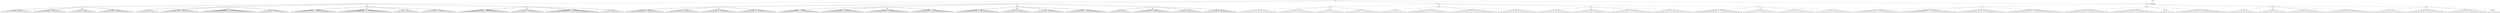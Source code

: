 digraph G1337 {
	NODE0 [label="[0;999]"]
	NODE2 [label="[0;249]"]
	NODE3 [label="[250;494]"]
	NODE2 [label="[0;249]"]
	NODE3 [label="[250;494]"]
	NODE4 [label="[495;740]"]
	NODE5 [label="[741;999]"]
	NODE7 [label="[0;53]"]
	NODE8 [label="[54;115]"]
	NODE9 [label="[116;182]"]
	NODE10 [label="[183;249]"]
	NODE11 [label="[250;310]"]
	NODE12 [label="[311;381]"]
	NODE13 [label="[382;442]"]
	NODE14 [label="[443;494]"]
	NODE7 [label="[0;53]"]
	NODE8 [label="[54;115]"]
	NODE9 [label="[116;182]"]
	NODE10 [label="[183;249]"]
	NODE11 [label="[250;310]"]
	NODE12 [label="[311;381]"]
	NODE13 [label="[382;442]"]
	NODE14 [label="[443;494]"]
	NODE15 [label="[495;551]"]
	NODE16 [label="[552;614]"]
	NODE17 [label="[615;676]"]
	NODE18 [label="[677;740]"]
	NODE19 [label="[741;824]"]
	NODE20 [label="[825;890]"]
	NODE21 [label="[891;948]"]
	NODE22 [label="[949;999]"]
	NODE24 [label="[0;12]"]
	NODE25 [label="[13;26]"]
	NODE26 [label="[27;38]"]
	NODE27 [label="[39;53]"]
	NODE28 [label="[54;63]"]
	NODE29 [label="[64;79]"]
	NODE30 [label="[80;102]"]
	NODE31 [label="[103;115]"]
	NODE32 [label="[116;134]"]
	NODE33 [label="[135;156]"]
	NODE34 [label="[157;167]"]
	NODE35 [label="[168;182]"]
	NODE36 [label="[183;203]"]
	NODE37 [label="[204;217]"]
	NODE38 [label="[218;239]"]
	NODE39 [label="[240;249]"]
	NODE40 [label="[250;265]"]
	NODE41 [label="[266;279]"]
	NODE42 [label="[280;294]"]
	NODE43 [label="[295;310]"]
	NODE44 [label="[311;327]"]
	NODE45 [label="[328;345]"]
	NODE46 [label="[346;363]"]
	NODE47 [label="[364;381]"]
	NODE48 [label="[382;399]"]
	NODE49 [label="[400;412]"]
	NODE50 [label="[413;425]"]
	NODE51 [label="[426;442]"]
	NODE52 [label="[443;452]"]
	NODE53 [label="[453;468]"]
	NODE54 [label="[469;480]"]
	NODE55 [label="[481;494]"]
	NODE24 [label="[0;12]"]
	NODE25 [label="[13;26]"]
	NODE26 [label="[27;38]"]
	NODE27 [label="[39;53]"]
	NODE28 [label="[54;63]"]
	NODE29 [label="[64;79]"]
	NODE30 [label="[80;102]"]
	NODE31 [label="[103;115]"]
	NODE32 [label="[116;134]"]
	NODE33 [label="[135;156]"]
	NODE34 [label="[157;167]"]
	NODE35 [label="[168;182]"]
	NODE36 [label="[183;203]"]
	NODE37 [label="[204;217]"]
	NODE38 [label="[218;239]"]
	NODE39 [label="[240;249]"]
	NODE40 [label="[250;265]"]
	NODE41 [label="[266;279]"]
	NODE42 [label="[280;294]"]
	NODE43 [label="[295;310]"]
	NODE44 [label="[311;327]"]
	NODE45 [label="[328;345]"]
	NODE46 [label="[346;363]"]
	NODE47 [label="[364;381]"]
	NODE48 [label="[382;399]"]
	NODE49 [label="[400;412]"]
	NODE50 [label="[413;425]"]
	NODE51 [label="[426;442]"]
	NODE52 [label="[443;452]"]
	NODE53 [label="[453;468]"]
	NODE54 [label="[469;480]"]
	NODE55 [label="[481;494]"]
	NODE56 [label="[495;510]"]
	NODE57 [label="[511;525]"]
	NODE58 [label="[526;537]"]
	NODE59 [label="[538;551]"]
	NODE60 [label="[552;562]"]
	NODE61 [label="[563;579]"]
	NODE62 [label="[580;598]"]
	NODE63 [label="[599;614]"]
	NODE64 [label="[615;628]"]
	NODE65 [label="[629;643]"]
	NODE66 [label="[644;660]"]
	NODE67 [label="[661;676]"]
	NODE68 [label="[677;696]"]
	NODE69 [label="[697;710]"]
	NODE70 [label="[711;725]"]
	NODE71 [label="[726;740]"]
	NODE72 [label="[741;759]"]
	NODE73 [label="[760;782]"]
	NODE74 [label="[783;801]"]
	NODE75 [label="[802;824]"]
	NODE76 [label="[825;843]"]
	NODE77 [label="[844;862]"]
	NODE78 [label="[863;869]"]
	NODE79 [label="[870;890]"]
	NODE80 [label="[891;902]"]
	NODE81 [label="[903;914]"]
	NODE82 [label="[915;929]"]
	NODE83 [label="[930;948]"]
	NODE84 [label="[949;961]"]
	NODE85 [label="[962;978]"]
	NODE86 [label="[979;994]"]
	NODE87 [label="[995;999]"]
	NODE1000 [label="0" shape="box"]
	NODE1001 [label="1" shape="box"]
	NODE1002 [label="2" shape="box"]
	NODE1003 [label="3" shape="box"]
	NODE1004 [label="4" shape="box"]
	NODE1005 [label="5" shape="box"]
	NODE1006 [label="6" shape="box"]
	NODE1007 [label="7" shape="box"]
	NODE1008 [label="8" shape="box"]
	NODE1009 [label="9" shape="box"]
	NODE1010 [label="10" shape="box"]
	NODE1011 [label="11" shape="box"]
	NODE1012 [label="12" shape="box"]
	NODE1013 [label="13" shape="box"]
	NODE1014 [label="14" shape="box"]
	NODE1015 [label="15" shape="box"]
	NODE1016 [label="16" shape="box"]
	NODE1017 [label="17" shape="box"]
	NODE1018 [label="18" shape="box"]
	NODE1019 [label="19" shape="box"]
	NODE1020 [label="20" shape="box"]
	NODE1021 [label="21" shape="box"]
	NODE1022 [label="22" shape="box"]
	NODE1023 [label="23" shape="box"]
	NODE1024 [label="24" shape="box"]
	NODE1025 [label="25" shape="box"]
	NODE1026 [label="26" shape="box"]
	NODE1027 [label="27" shape="box"]
	NODE1028 [label="28" shape="box"]
	NODE1029 [label="29" shape="box"]
	NODE1030 [label="30" shape="box"]
	NODE1031 [label="31" shape="box"]
	NODE1032 [label="32" shape="box"]
	NODE1033 [label="33" shape="box"]
	NODE1034 [label="34" shape="box"]
	NODE1035 [label="35" shape="box"]
	NODE1036 [label="36" shape="box"]
	NODE1037 [label="37" shape="box"]
	NODE1038 [label="38" shape="box"]
	NODE1039 [label="39" shape="box"]
	NODE1040 [label="40" shape="box"]
	NODE1041 [label="41" shape="box"]
	NODE1042 [label="42" shape="box"]
	NODE1043 [label="43" shape="box"]
	NODE1044 [label="44" shape="box"]
	NODE1045 [label="45" shape="box"]
	NODE1046 [label="46" shape="box"]
	NODE1047 [label="47" shape="box"]
	NODE1048 [label="48" shape="box"]
	NODE1049 [label="49" shape="box"]
	NODE1050 [label="50" shape="box"]
	NODE1051 [label="51" shape="box"]
	NODE1052 [label="52" shape="box"]
	NODE1053 [label="53" shape="box"]
	NODE1054 [label="54" shape="box"]
	NODE1055 [label="55" shape="box"]
	NODE1056 [label="56" shape="box"]
	NODE1057 [label="57" shape="box"]
	NODE1058 [label="58" shape="box"]
	NODE1059 [label="59" shape="box"]
	NODE1060 [label="60" shape="box"]
	NODE1061 [label="61" shape="box"]
	NODE1062 [label="62" shape="box"]
	NODE1063 [label="63" shape="box"]
	NODE1064 [label="64" shape="box"]
	NODE1065 [label="65" shape="box"]
	NODE1066 [label="66" shape="box"]
	NODE1067 [label="67" shape="box"]
	NODE1068 [label="68" shape="box"]
	NODE1069 [label="69" shape="box"]
	NODE1070 [label="70" shape="box"]
	NODE1071 [label="71" shape="box"]
	NODE1072 [label="72" shape="box"]
	NODE1073 [label="73" shape="box"]
	NODE1074 [label="74" shape="box"]
	NODE1075 [label="75" shape="box"]
	NODE1076 [label="76" shape="box"]
	NODE1077 [label="77" shape="box"]
	NODE1078 [label="78" shape="box"]
	NODE1079 [label="79" shape="box"]
	NODE1080 [label="80" shape="box"]
	NODE1081 [label="81" shape="box"]
	NODE1082 [label="82" shape="box"]
	NODE1083 [label="83" shape="box"]
	NODE1084 [label="84" shape="box"]
	NODE1085 [label="85" shape="box"]
	NODE1086 [label="86" shape="box"]
	NODE1087 [label="87" shape="box"]
	NODE1088 [label="88" shape="box"]
	NODE1089 [label="89" shape="box"]
	NODE1090 [label="90" shape="box"]
	NODE1091 [label="91" shape="box"]
	NODE1092 [label="92" shape="box"]
	NODE1093 [label="93" shape="box"]
	NODE1094 [label="94" shape="box"]
	NODE1095 [label="95" shape="box"]
	NODE1096 [label="96" shape="box"]
	NODE1097 [label="97" shape="box"]
	NODE1098 [label="98" shape="box"]
	NODE1099 [label="99" shape="box"]
	NODE1100 [label="100" shape="box"]
	NODE1101 [label="101" shape="box"]
	NODE1102 [label="102" shape="box"]
	NODE1103 [label="103" shape="box"]
	NODE1104 [label="104" shape="box"]
	NODE1105 [label="105" shape="box"]
	NODE1106 [label="106" shape="box"]
	NODE1107 [label="107" shape="box"]
	NODE1108 [label="108" shape="box"]
	NODE1109 [label="109" shape="box"]
	NODE1110 [label="110" shape="box"]
	NODE1111 [label="111" shape="box"]
	NODE1112 [label="112" shape="box"]
	NODE1113 [label="113" shape="box"]
	NODE1114 [label="114" shape="box"]
	NODE1115 [label="115" shape="box"]
	NODE1116 [label="116" shape="box"]
	NODE1117 [label="117" shape="box"]
	NODE1118 [label="118" shape="box"]
	NODE1119 [label="119" shape="box"]
	NODE1120 [label="120" shape="box"]
	NODE1121 [label="121" shape="box"]
	NODE1122 [label="122" shape="box"]
	NODE1123 [label="123" shape="box"]
	NODE1124 [label="124" shape="box"]
	NODE1125 [label="125" shape="box"]
	NODE1126 [label="126" shape="box"]
	NODE1127 [label="127" shape="box"]
	NODE1128 [label="128" shape="box"]
	NODE1129 [label="129" shape="box"]
	NODE1130 [label="130" shape="box"]
	NODE1131 [label="131" shape="box"]
	NODE1132 [label="132" shape="box"]
	NODE1133 [label="133" shape="box"]
	NODE1134 [label="134" shape="box"]
	NODE1135 [label="135" shape="box"]
	NODE1136 [label="136" shape="box"]
	NODE1137 [label="137" shape="box"]
	NODE1138 [label="138" shape="box"]
	NODE1139 [label="139" shape="box"]
	NODE1140 [label="140" shape="box"]
	NODE1141 [label="141" shape="box"]
	NODE1142 [label="142" shape="box"]
	NODE1143 [label="143" shape="box"]
	NODE1144 [label="144" shape="box"]
	NODE1145 [label="145" shape="box"]
	NODE1146 [label="146" shape="box"]
	NODE1147 [label="147" shape="box"]
	NODE1148 [label="148" shape="box"]
	NODE1149 [label="149" shape="box"]
	NODE1150 [label="150" shape="box"]
	NODE1151 [label="151" shape="box"]
	NODE1152 [label="152" shape="box"]
	NODE1153 [label="153" shape="box"]
	NODE1154 [label="154" shape="box"]
	NODE1155 [label="155" shape="box"]
	NODE1156 [label="156" shape="box"]
	NODE1157 [label="157" shape="box"]
	NODE1158 [label="158" shape="box"]
	NODE1159 [label="159" shape="box"]
	NODE1160 [label="160" shape="box"]
	NODE1161 [label="161" shape="box"]
	NODE1162 [label="162" shape="box"]
	NODE1163 [label="163" shape="box"]
	NODE1164 [label="164" shape="box"]
	NODE1165 [label="165" shape="box"]
	NODE1166 [label="166" shape="box"]
	NODE1167 [label="167" shape="box"]
	NODE1168 [label="168" shape="box"]
	NODE1169 [label="169" shape="box"]
	NODE1170 [label="170" shape="box"]
	NODE1171 [label="171" shape="box"]
	NODE1172 [label="172" shape="box"]
	NODE1173 [label="173" shape="box"]
	NODE1174 [label="174" shape="box"]
	NODE1175 [label="175" shape="box"]
	NODE1176 [label="176" shape="box"]
	NODE1177 [label="177" shape="box"]
	NODE1178 [label="178" shape="box"]
	NODE1179 [label="179" shape="box"]
	NODE1180 [label="180" shape="box"]
	NODE1181 [label="181" shape="box"]
	NODE1182 [label="182" shape="box"]
	NODE1183 [label="183" shape="box"]
	NODE1184 [label="184" shape="box"]
	NODE1185 [label="185" shape="box"]
	NODE1186 [label="186" shape="box"]
	NODE1187 [label="187" shape="box"]
	NODE1188 [label="188" shape="box"]
	NODE1189 [label="189" shape="box"]
	NODE1190 [label="190" shape="box"]
	NODE1191 [label="191" shape="box"]
	NODE1192 [label="192" shape="box"]
	NODE1193 [label="193" shape="box"]
	NODE1194 [label="194" shape="box"]
	NODE1195 [label="195" shape="box"]
	NODE1196 [label="196" shape="box"]
	NODE1197 [label="197" shape="box"]
	NODE1198 [label="198" shape="box"]
	NODE1199 [label="199" shape="box"]
	NODE1200 [label="200" shape="box"]
	NODE1201 [label="201" shape="box"]
	NODE1202 [label="202" shape="box"]
	NODE1203 [label="203" shape="box"]
	NODE1204 [label="204" shape="box"]
	NODE1205 [label="205" shape="box"]
	NODE1206 [label="206" shape="box"]
	NODE1207 [label="207" shape="box"]
	NODE1208 [label="208" shape="box"]
	NODE1209 [label="209" shape="box"]
	NODE1210 [label="210" shape="box"]
	NODE1211 [label="211" shape="box"]
	NODE1212 [label="212" shape="box"]
	NODE1213 [label="213" shape="box"]
	NODE1214 [label="214" shape="box"]
	NODE1215 [label="215" shape="box"]
	NODE1216 [label="216" shape="box"]
	NODE1217 [label="217" shape="box"]
	NODE1218 [label="218" shape="box"]
	NODE1219 [label="219" shape="box"]
	NODE1220 [label="220" shape="box"]
	NODE1221 [label="221" shape="box"]
	NODE1222 [label="222" shape="box"]
	NODE1223 [label="223" shape="box"]
	NODE1224 [label="224" shape="box"]
	NODE1225 [label="225" shape="box"]
	NODE1226 [label="226" shape="box"]
	NODE1227 [label="227" shape="box"]
	NODE1228 [label="228" shape="box"]
	NODE1229 [label="229" shape="box"]
	NODE1230 [label="230" shape="box"]
	NODE1231 [label="231" shape="box"]
	NODE1232 [label="232" shape="box"]
	NODE1233 [label="233" shape="box"]
	NODE1234 [label="234" shape="box"]
	NODE1235 [label="235" shape="box"]
	NODE1236 [label="236" shape="box"]
	NODE1237 [label="237" shape="box"]
	NODE1238 [label="238" shape="box"]
	NODE1239 [label="239" shape="box"]
	NODE1240 [label="240" shape="box"]
	NODE1241 [label="241" shape="box"]
	NODE1242 [label="242" shape="box"]
	NODE1243 [label="243" shape="box"]
	NODE1244 [label="244" shape="box"]
	NODE1245 [label="245" shape="box"]
	NODE1246 [label="246" shape="box"]
	NODE1247 [label="247" shape="box"]
	NODE1248 [label="248" shape="box"]
	NODE1249 [label="249" shape="box"]
	NODE1250 [label="250" shape="box"]
	NODE1251 [label="251" shape="box"]
	NODE1252 [label="252" shape="box"]
	NODE1253 [label="253" shape="box"]
	NODE1254 [label="254" shape="box"]
	NODE1255 [label="255" shape="box"]
	NODE1256 [label="256" shape="box"]
	NODE1257 [label="257" shape="box"]
	NODE1258 [label="258" shape="box"]
	NODE1259 [label="259" shape="box"]
	NODE1260 [label="260" shape="box"]
	NODE1261 [label="261" shape="box"]
	NODE1262 [label="262" shape="box"]
	NODE1263 [label="263" shape="box"]
	NODE1264 [label="264" shape="box"]
	NODE1265 [label="265" shape="box"]
	NODE1266 [label="266" shape="box"]
	NODE1267 [label="267" shape="box"]
	NODE1268 [label="268" shape="box"]
	NODE1269 [label="269" shape="box"]
	NODE1270 [label="270" shape="box"]
	NODE1271 [label="271" shape="box"]
	NODE1272 [label="272" shape="box"]
	NODE1273 [label="273" shape="box"]
	NODE1274 [label="274" shape="box"]
	NODE1275 [label="275" shape="box"]
	NODE1276 [label="276" shape="box"]
	NODE1277 [label="277" shape="box"]
	NODE1278 [label="278" shape="box"]
	NODE1279 [label="279" shape="box"]
	NODE1280 [label="280" shape="box"]
	NODE1281 [label="281" shape="box"]
	NODE1282 [label="282" shape="box"]
	NODE1283 [label="283" shape="box"]
	NODE1284 [label="284" shape="box"]
	NODE1285 [label="285" shape="box"]
	NODE1286 [label="286" shape="box"]
	NODE1287 [label="287" shape="box"]
	NODE1288 [label="288" shape="box"]
	NODE1289 [label="289" shape="box"]
	NODE1290 [label="290" shape="box"]
	NODE1291 [label="291" shape="box"]
	NODE1292 [label="292" shape="box"]
	NODE1293 [label="293" shape="box"]
	NODE1294 [label="294" shape="box"]
	NODE1295 [label="295" shape="box"]
	NODE1296 [label="296" shape="box"]
	NODE1297 [label="297" shape="box"]
	NODE1298 [label="298" shape="box"]
	NODE1299 [label="299" shape="box"]
	NODE1300 [label="300" shape="box"]
	NODE1301 [label="301" shape="box"]
	NODE1302 [label="302" shape="box"]
	NODE1303 [label="303" shape="box"]
	NODE1304 [label="304" shape="box"]
	NODE1305 [label="305" shape="box"]
	NODE1306 [label="306" shape="box"]
	NODE1307 [label="307" shape="box"]
	NODE1308 [label="308" shape="box"]
	NODE1309 [label="309" shape="box"]
	NODE1310 [label="310" shape="box"]
	NODE1311 [label="311" shape="box"]
	NODE1312 [label="312" shape="box"]
	NODE1313 [label="313" shape="box"]
	NODE1314 [label="314" shape="box"]
	NODE1315 [label="315" shape="box"]
	NODE1316 [label="316" shape="box"]
	NODE1317 [label="317" shape="box"]
	NODE1318 [label="318" shape="box"]
	NODE1319 [label="319" shape="box"]
	NODE1320 [label="320" shape="box"]
	NODE1321 [label="321" shape="box"]
	NODE1322 [label="322" shape="box"]
	NODE1323 [label="323" shape="box"]
	NODE1324 [label="324" shape="box"]
	NODE1325 [label="325" shape="box"]
	NODE1326 [label="326" shape="box"]
	NODE1327 [label="327" shape="box"]
	NODE1328 [label="328" shape="box"]
	NODE1329 [label="329" shape="box"]
	NODE1330 [label="330" shape="box"]
	NODE1331 [label="331" shape="box"]
	NODE1332 [label="332" shape="box"]
	NODE1333 [label="333" shape="box"]
	NODE1334 [label="334" shape="box"]
	NODE1335 [label="335" shape="box"]
	NODE1336 [label="336" shape="box"]
	NODE1337 [label="337" shape="box"]
	NODE1338 [label="338" shape="box"]
	NODE1339 [label="339" shape="box"]
	NODE1340 [label="340" shape="box"]
	NODE1341 [label="341" shape="box"]
	NODE1342 [label="342" shape="box"]
	NODE1343 [label="343" shape="box"]
	NODE1344 [label="344" shape="box"]
	NODE1345 [label="345" shape="box"]
	NODE1346 [label="346" shape="box"]
	NODE1347 [label="347" shape="box"]
	NODE1348 [label="348" shape="box"]
	NODE1349 [label="349" shape="box"]
	NODE1350 [label="350" shape="box"]
	NODE1351 [label="351" shape="box"]
	NODE1352 [label="352" shape="box"]
	NODE1353 [label="353" shape="box"]
	NODE1354 [label="354" shape="box"]
	NODE1355 [label="355" shape="box"]
	NODE1356 [label="356" shape="box"]
	NODE1357 [label="357" shape="box"]
	NODE1358 [label="358" shape="box"]
	NODE1359 [label="359" shape="box"]
	NODE1360 [label="360" shape="box"]
	NODE1361 [label="361" shape="box"]
	NODE1362 [label="362" shape="box"]
	NODE1363 [label="363" shape="box"]
	NODE1364 [label="364" shape="box"]
	NODE1365 [label="365" shape="box"]
	NODE1366 [label="366" shape="box"]
	NODE1367 [label="367" shape="box"]
	NODE1368 [label="368" shape="box"]
	NODE1369 [label="369" shape="box"]
	NODE1370 [label="370" shape="box"]
	NODE1371 [label="371" shape="box"]
	NODE1372 [label="372" shape="box"]
	NODE1373 [label="373" shape="box"]
	NODE1374 [label="374" shape="box"]
	NODE1375 [label="375" shape="box"]
	NODE1376 [label="376" shape="box"]
	NODE1377 [label="377" shape="box"]
	NODE1378 [label="378" shape="box"]
	NODE1379 [label="379" shape="box"]
	NODE1380 [label="380" shape="box"]
	NODE1381 [label="381" shape="box"]
	NODE1382 [label="382" shape="box"]
	NODE1383 [label="383" shape="box"]
	NODE1384 [label="384" shape="box"]
	NODE1385 [label="385" shape="box"]
	NODE1386 [label="386" shape="box"]
	NODE1387 [label="387" shape="box"]
	NODE1388 [label="388" shape="box"]
	NODE1389 [label="389" shape="box"]
	NODE1390 [label="390" shape="box"]
	NODE1391 [label="391" shape="box"]
	NODE1392 [label="392" shape="box"]
	NODE1393 [label="393" shape="box"]
	NODE1394 [label="394" shape="box"]
	NODE1395 [label="395" shape="box"]
	NODE1396 [label="396" shape="box"]
	NODE1397 [label="397" shape="box"]
	NODE1398 [label="398" shape="box"]
	NODE1399 [label="399" shape="box"]
	NODE1400 [label="400" shape="box"]
	NODE1401 [label="401" shape="box"]
	NODE1402 [label="402" shape="box"]
	NODE1403 [label="403" shape="box"]
	NODE1404 [label="404" shape="box"]
	NODE1405 [label="405" shape="box"]
	NODE1406 [label="406" shape="box"]
	NODE1407 [label="407" shape="box"]
	NODE1408 [label="408" shape="box"]
	NODE1409 [label="409" shape="box"]
	NODE1410 [label="410" shape="box"]
	NODE1411 [label="411" shape="box"]
	NODE1412 [label="412" shape="box"]
	NODE1413 [label="413" shape="box"]
	NODE1414 [label="414" shape="box"]
	NODE1415 [label="415" shape="box"]
	NODE1416 [label="416" shape="box"]
	NODE1417 [label="417" shape="box"]
	NODE1418 [label="418" shape="box"]
	NODE1419 [label="419" shape="box"]
	NODE1420 [label="420" shape="box"]
	NODE1421 [label="421" shape="box"]
	NODE1422 [label="422" shape="box"]
	NODE1423 [label="423" shape="box"]
	NODE1424 [label="424" shape="box"]
	NODE1425 [label="425" shape="box"]
	NODE1426 [label="426" shape="box"]
	NODE1427 [label="427" shape="box"]
	NODE1428 [label="428" shape="box"]
	NODE1429 [label="429" shape="box"]
	NODE1430 [label="430" shape="box"]
	NODE1431 [label="431" shape="box"]
	NODE1432 [label="432" shape="box"]
	NODE1433 [label="433" shape="box"]
	NODE1434 [label="434" shape="box"]
	NODE1435 [label="435" shape="box"]
	NODE1436 [label="436" shape="box"]
	NODE1437 [label="437" shape="box"]
	NODE1438 [label="438" shape="box"]
	NODE1439 [label="439" shape="box"]
	NODE1440 [label="440" shape="box"]
	NODE1441 [label="441" shape="box"]
	NODE1442 [label="442" shape="box"]
	NODE1443 [label="443" shape="box"]
	NODE1444 [label="444" shape="box"]
	NODE1445 [label="445" shape="box"]
	NODE1446 [label="446" shape="box"]
	NODE1447 [label="447" shape="box"]
	NODE1448 [label="448" shape="box"]
	NODE1449 [label="449" shape="box"]
	NODE1450 [label="450" shape="box"]
	NODE1451 [label="451" shape="box"]
	NODE1452 [label="452" shape="box"]
	NODE1453 [label="453" shape="box"]
	NODE1454 [label="454" shape="box"]
	NODE1455 [label="455" shape="box"]
	NODE1456 [label="456" shape="box"]
	NODE1457 [label="457" shape="box"]
	NODE1458 [label="458" shape="box"]
	NODE1459 [label="459" shape="box"]
	NODE1460 [label="460" shape="box"]
	NODE1461 [label="461" shape="box"]
	NODE1462 [label="462" shape="box"]
	NODE1463 [label="463" shape="box"]
	NODE1464 [label="464" shape="box"]
	NODE1465 [label="465" shape="box"]
	NODE1466 [label="466" shape="box"]
	NODE1467 [label="467" shape="box"]
	NODE1468 [label="468" shape="box"]
	NODE1469 [label="469" shape="box"]
	NODE1470 [label="470" shape="box"]
	NODE1471 [label="471" shape="box"]
	NODE1472 [label="472" shape="box"]
	NODE1473 [label="473" shape="box"]
	NODE1474 [label="474" shape="box"]
	NODE1475 [label="475" shape="box"]
	NODE1476 [label="476" shape="box"]
	NODE1477 [label="477" shape="box"]
	NODE1478 [label="478" shape="box"]
	NODE1479 [label="479" shape="box"]
	NODE1480 [label="480" shape="box"]
	NODE1481 [label="481" shape="box"]
	NODE1482 [label="482" shape="box"]
	NODE1483 [label="483" shape="box"]
	NODE1484 [label="484" shape="box"]
	NODE1485 [label="485" shape="box"]
	NODE1486 [label="486" shape="box"]
	NODE1487 [label="487" shape="box"]
	NODE1488 [label="488" shape="box"]
	NODE1489 [label="489" shape="box"]
	NODE1490 [label="490" shape="box"]
	NODE1491 [label="491" shape="box"]
	NODE1492 [label="492" shape="box"]
	NODE1493 [label="493" shape="box"]
	NODE1494 [label="494" shape="box"]
	NODE1495 [label="495" shape="box"]
	NODE1496 [label="496" shape="box"]
	NODE1497 [label="497" shape="box"]
	NODE1498 [label="498" shape="box"]
	NODE1499 [label="499" shape="box"]
	NODE1500 [label="500" shape="box"]
	NODE1501 [label="501" shape="box"]
	NODE1502 [label="502" shape="box"]
	NODE1503 [label="503" shape="box"]
	NODE1504 [label="504" shape="box"]
	NODE1505 [label="505" shape="box"]
	NODE1506 [label="506" shape="box"]
	NODE1507 [label="507" shape="box"]
	NODE1508 [label="508" shape="box"]
	NODE1509 [label="509" shape="box"]
	NODE1510 [label="510" shape="box"]
	NODE1511 [label="511" shape="box"]
	NODE1512 [label="512" shape="box"]
	NODE1513 [label="513" shape="box"]
	NODE1514 [label="514" shape="box"]
	NODE1515 [label="515" shape="box"]
	NODE1516 [label="516" shape="box"]
	NODE1517 [label="517" shape="box"]
	NODE1518 [label="518" shape="box"]
	NODE1519 [label="519" shape="box"]
	NODE1520 [label="520" shape="box"]
	NODE1521 [label="521" shape="box"]
	NODE1522 [label="522" shape="box"]
	NODE1523 [label="523" shape="box"]
	NODE1524 [label="524" shape="box"]
	NODE1525 [label="525" shape="box"]
	NODE1526 [label="526" shape="box"]
	NODE1527 [label="527" shape="box"]
	NODE1528 [label="528" shape="box"]
	NODE1529 [label="529" shape="box"]
	NODE1530 [label="530" shape="box"]
	NODE1531 [label="531" shape="box"]
	NODE1532 [label="532" shape="box"]
	NODE1533 [label="533" shape="box"]
	NODE1534 [label="534" shape="box"]
	NODE1535 [label="535" shape="box"]
	NODE1536 [label="536" shape="box"]
	NODE1537 [label="537" shape="box"]
	NODE1538 [label="538" shape="box"]
	NODE1539 [label="539" shape="box"]
	NODE1540 [label="540" shape="box"]
	NODE1541 [label="541" shape="box"]
	NODE1542 [label="542" shape="box"]
	NODE1543 [label="543" shape="box"]
	NODE1544 [label="544" shape="box"]
	NODE1545 [label="545" shape="box"]
	NODE1546 [label="546" shape="box"]
	NODE1547 [label="547" shape="box"]
	NODE1548 [label="548" shape="box"]
	NODE1549 [label="549" shape="box"]
	NODE1550 [label="550" shape="box"]
	NODE1551 [label="551" shape="box"]
	NODE1552 [label="552" shape="box"]
	NODE1553 [label="553" shape="box"]
	NODE1554 [label="554" shape="box"]
	NODE1555 [label="555" shape="box"]
	NODE1556 [label="556" shape="box"]
	NODE1557 [label="557" shape="box"]
	NODE1558 [label="558" shape="box"]
	NODE1559 [label="559" shape="box"]
	NODE1560 [label="560" shape="box"]
	NODE1561 [label="561" shape="box"]
	NODE1562 [label="562" shape="box"]
	NODE1563 [label="563" shape="box"]
	NODE1564 [label="564" shape="box"]
	NODE1565 [label="565" shape="box"]
	NODE1566 [label="566" shape="box"]
	NODE1567 [label="567" shape="box"]
	NODE1568 [label="568" shape="box"]
	NODE1569 [label="569" shape="box"]
	NODE1570 [label="570" shape="box"]
	NODE1571 [label="571" shape="box"]
	NODE1572 [label="572" shape="box"]
	NODE1573 [label="573" shape="box"]
	NODE1574 [label="574" shape="box"]
	NODE1575 [label="575" shape="box"]
	NODE1576 [label="576" shape="box"]
	NODE1577 [label="577" shape="box"]
	NODE1578 [label="578" shape="box"]
	NODE1579 [label="579" shape="box"]
	NODE1580 [label="580" shape="box"]
	NODE1581 [label="581" shape="box"]
	NODE1582 [label="582" shape="box"]
	NODE1583 [label="583" shape="box"]
	NODE1584 [label="584" shape="box"]
	NODE1585 [label="585" shape="box"]
	NODE1586 [label="586" shape="box"]
	NODE1587 [label="587" shape="box"]
	NODE1588 [label="588" shape="box"]
	NODE1589 [label="589" shape="box"]
	NODE1590 [label="590" shape="box"]
	NODE1591 [label="591" shape="box"]
	NODE1592 [label="592" shape="box"]
	NODE1593 [label="593" shape="box"]
	NODE1594 [label="594" shape="box"]
	NODE1595 [label="595" shape="box"]
	NODE1596 [label="596" shape="box"]
	NODE1597 [label="597" shape="box"]
	NODE1598 [label="598" shape="box"]
	NODE1599 [label="599" shape="box"]
	NODE1600 [label="600" shape="box"]
	NODE1601 [label="601" shape="box"]
	NODE1602 [label="602" shape="box"]
	NODE1603 [label="603" shape="box"]
	NODE1604 [label="604" shape="box"]
	NODE1605 [label="605" shape="box"]
	NODE1606 [label="606" shape="box"]
	NODE1607 [label="607" shape="box"]
	NODE1608 [label="608" shape="box"]
	NODE1609 [label="609" shape="box"]
	NODE1610 [label="610" shape="box"]
	NODE1611 [label="611" shape="box"]
	NODE1612 [label="612" shape="box"]
	NODE1613 [label="613" shape="box"]
	NODE1614 [label="614" shape="box"]
	NODE1615 [label="615" shape="box"]
	NODE1616 [label="616" shape="box"]
	NODE1617 [label="617" shape="box"]
	NODE1618 [label="618" shape="box"]
	NODE1619 [label="619" shape="box"]
	NODE1620 [label="620" shape="box"]
	NODE1621 [label="621" shape="box"]
	NODE1622 [label="622" shape="box"]
	NODE1623 [label="623" shape="box"]
	NODE1624 [label="624" shape="box"]
	NODE1625 [label="625" shape="box"]
	NODE1626 [label="626" shape="box"]
	NODE1627 [label="627" shape="box"]
	NODE1628 [label="628" shape="box"]
	NODE1629 [label="629" shape="box"]
	NODE1630 [label="630" shape="box"]
	NODE1631 [label="631" shape="box"]
	NODE1632 [label="632" shape="box"]
	NODE1633 [label="633" shape="box"]
	NODE1634 [label="634" shape="box"]
	NODE1635 [label="635" shape="box"]
	NODE1636 [label="636" shape="box"]
	NODE1637 [label="637" shape="box"]
	NODE1638 [label="638" shape="box"]
	NODE1639 [label="639" shape="box"]
	NODE1640 [label="640" shape="box"]
	NODE1641 [label="641" shape="box"]
	NODE1642 [label="642" shape="box"]
	NODE1643 [label="643" shape="box"]
	NODE1644 [label="644" shape="box"]
	NODE1645 [label="645" shape="box"]
	NODE1646 [label="646" shape="box"]
	NODE1647 [label="647" shape="box"]
	NODE1648 [label="648" shape="box"]
	NODE1649 [label="649" shape="box"]
	NODE1650 [label="650" shape="box"]
	NODE1651 [label="651" shape="box"]
	NODE1652 [label="652" shape="box"]
	NODE1653 [label="653" shape="box"]
	NODE1654 [label="654" shape="box"]
	NODE1655 [label="655" shape="box"]
	NODE1656 [label="656" shape="box"]
	NODE1657 [label="657" shape="box"]
	NODE1658 [label="658" shape="box"]
	NODE1659 [label="659" shape="box"]
	NODE1660 [label="660" shape="box"]
	NODE1661 [label="661" shape="box"]
	NODE1662 [label="662" shape="box"]
	NODE1663 [label="663" shape="box"]
	NODE1664 [label="664" shape="box"]
	NODE1665 [label="665" shape="box"]
	NODE1666 [label="666" shape="box"]
	NODE1667 [label="667" shape="box"]
	NODE1668 [label="668" shape="box"]
	NODE1669 [label="669" shape="box"]
	NODE1670 [label="670" shape="box"]
	NODE1671 [label="671" shape="box"]
	NODE1672 [label="672" shape="box"]
	NODE1673 [label="673" shape="box"]
	NODE1674 [label="674" shape="box"]
	NODE1675 [label="675" shape="box"]
	NODE1676 [label="676" shape="box"]
	NODE1677 [label="677" shape="box"]
	NODE1678 [label="678" shape="box"]
	NODE1679 [label="679" shape="box"]
	NODE1680 [label="680" shape="box"]
	NODE1681 [label="681" shape="box"]
	NODE1682 [label="682" shape="box"]
	NODE1683 [label="683" shape="box"]
	NODE1684 [label="684" shape="box"]
	NODE1685 [label="685" shape="box"]
	NODE1686 [label="686" shape="box"]
	NODE1687 [label="687" shape="box"]
	NODE1688 [label="688" shape="box"]
	NODE1689 [label="689" shape="box"]
	NODE1690 [label="690" shape="box"]
	NODE1691 [label="691" shape="box"]
	NODE1692 [label="692" shape="box"]
	NODE1693 [label="693" shape="box"]
	NODE1694 [label="694" shape="box"]
	NODE1695 [label="695" shape="box"]
	NODE1696 [label="696" shape="box"]
	NODE1697 [label="697" shape="box"]
	NODE1698 [label="698" shape="box"]
	NODE1699 [label="699" shape="box"]
	NODE1700 [label="700" shape="box"]
	NODE1701 [label="701" shape="box"]
	NODE1702 [label="702" shape="box"]
	NODE1703 [label="703" shape="box"]
	NODE1704 [label="704" shape="box"]
	NODE1705 [label="705" shape="box"]
	NODE1706 [label="706" shape="box"]
	NODE1707 [label="707" shape="box"]
	NODE1708 [label="708" shape="box"]
	NODE1709 [label="709" shape="box"]
	NODE1710 [label="710" shape="box"]
	NODE1711 [label="711" shape="box"]
	NODE1712 [label="712" shape="box"]
	NODE1713 [label="713" shape="box"]
	NODE1714 [label="714" shape="box"]
	NODE1715 [label="715" shape="box"]
	NODE1716 [label="716" shape="box"]
	NODE1717 [label="717" shape="box"]
	NODE1718 [label="718" shape="box"]
	NODE1719 [label="719" shape="box"]
	NODE1720 [label="720" shape="box"]
	NODE1721 [label="721" shape="box"]
	NODE1722 [label="722" shape="box"]
	NODE1723 [label="723" shape="box"]
	NODE1724 [label="724" shape="box"]
	NODE1725 [label="725" shape="box"]
	NODE1726 [label="726" shape="box"]
	NODE1727 [label="727" shape="box"]
	NODE1728 [label="728" shape="box"]
	NODE1729 [label="729" shape="box"]
	NODE1730 [label="730" shape="box"]
	NODE1731 [label="731" shape="box"]
	NODE1732 [label="732" shape="box"]
	NODE1733 [label="733" shape="box"]
	NODE1734 [label="734" shape="box"]
	NODE1735 [label="735" shape="box"]
	NODE1736 [label="736" shape="box"]
	NODE1737 [label="737" shape="box"]
	NODE1738 [label="738" shape="box"]
	NODE1739 [label="739" shape="box"]
	NODE1740 [label="740" shape="box"]
	NODE1741 [label="741" shape="box"]
	NODE1742 [label="742" shape="box"]
	NODE1743 [label="743" shape="box"]
	NODE1744 [label="744" shape="box"]
	NODE1745 [label="745" shape="box"]
	NODE1746 [label="746" shape="box"]
	NODE1747 [label="747" shape="box"]
	NODE1748 [label="748" shape="box"]
	NODE1749 [label="749" shape="box"]
	NODE1750 [label="750" shape="box"]
	NODE1751 [label="751" shape="box"]
	NODE1752 [label="752" shape="box"]
	NODE1753 [label="753" shape="box"]
	NODE1754 [label="754" shape="box"]
	NODE1755 [label="755" shape="box"]
	NODE1756 [label="756" shape="box"]
	NODE1757 [label="757" shape="box"]
	NODE1758 [label="758" shape="box"]
	NODE1759 [label="759" shape="box"]
	NODE1760 [label="760" shape="box"]
	NODE1761 [label="761" shape="box"]
	NODE1762 [label="762" shape="box"]
	NODE1763 [label="763" shape="box"]
	NODE1764 [label="764" shape="box"]
	NODE1765 [label="765" shape="box"]
	NODE1766 [label="766" shape="box"]
	NODE1767 [label="767" shape="box"]
	NODE1768 [label="768" shape="box"]
	NODE1769 [label="769" shape="box"]
	NODE1770 [label="770" shape="box"]
	NODE1771 [label="771" shape="box"]
	NODE1772 [label="772" shape="box"]
	NODE1773 [label="773" shape="box"]
	NODE1774 [label="774" shape="box"]
	NODE1775 [label="775" shape="box"]
	NODE1776 [label="776" shape="box"]
	NODE1777 [label="777" shape="box"]
	NODE1778 [label="778" shape="box"]
	NODE1779 [label="779" shape="box"]
	NODE1780 [label="780" shape="box"]
	NODE1781 [label="781" shape="box"]
	NODE1782 [label="782" shape="box"]
	NODE1783 [label="783" shape="box"]
	NODE1784 [label="784" shape="box"]
	NODE1785 [label="785" shape="box"]
	NODE1786 [label="786" shape="box"]
	NODE1787 [label="787" shape="box"]
	NODE1788 [label="788" shape="box"]
	NODE1789 [label="789" shape="box"]
	NODE1790 [label="790" shape="box"]
	NODE1791 [label="791" shape="box"]
	NODE1792 [label="792" shape="box"]
	NODE1793 [label="793" shape="box"]
	NODE1794 [label="794" shape="box"]
	NODE1795 [label="795" shape="box"]
	NODE1796 [label="796" shape="box"]
	NODE1797 [label="797" shape="box"]
	NODE1798 [label="798" shape="box"]
	NODE1799 [label="799" shape="box"]
	NODE1800 [label="800" shape="box"]
	NODE1801 [label="801" shape="box"]
	NODE1802 [label="802" shape="box"]
	NODE1803 [label="803" shape="box"]
	NODE1804 [label="804" shape="box"]
	NODE1805 [label="805" shape="box"]
	NODE1806 [label="806" shape="box"]
	NODE1807 [label="807" shape="box"]
	NODE1808 [label="808" shape="box"]
	NODE1809 [label="809" shape="box"]
	NODE1810 [label="810" shape="box"]
	NODE1811 [label="811" shape="box"]
	NODE1812 [label="812" shape="box"]
	NODE1813 [label="813" shape="box"]
	NODE1814 [label="814" shape="box"]
	NODE1815 [label="815" shape="box"]
	NODE1816 [label="816" shape="box"]
	NODE1817 [label="817" shape="box"]
	NODE1818 [label="818" shape="box"]
	NODE1819 [label="819" shape="box"]
	NODE1820 [label="820" shape="box"]
	NODE1821 [label="821" shape="box"]
	NODE1822 [label="822" shape="box"]
	NODE1823 [label="823" shape="box"]
	NODE1824 [label="824" shape="box"]
	NODE1825 [label="825" shape="box"]
	NODE1826 [label="826" shape="box"]
	NODE1827 [label="827" shape="box"]
	NODE1828 [label="828" shape="box"]
	NODE1829 [label="829" shape="box"]
	NODE1830 [label="830" shape="box"]
	NODE1831 [label="831" shape="box"]
	NODE1832 [label="832" shape="box"]
	NODE1833 [label="833" shape="box"]
	NODE1834 [label="834" shape="box"]
	NODE1835 [label="835" shape="box"]
	NODE1836 [label="836" shape="box"]
	NODE1837 [label="837" shape="box"]
	NODE1838 [label="838" shape="box"]
	NODE1839 [label="839" shape="box"]
	NODE1840 [label="840" shape="box"]
	NODE1841 [label="841" shape="box"]
	NODE1842 [label="842" shape="box"]
	NODE1843 [label="843" shape="box"]
	NODE1844 [label="844" shape="box"]
	NODE1845 [label="845" shape="box"]
	NODE1846 [label="846" shape="box"]
	NODE1847 [label="847" shape="box"]
	NODE1848 [label="848" shape="box"]
	NODE1849 [label="849" shape="box"]
	NODE1850 [label="850" shape="box"]
	NODE1851 [label="851" shape="box"]
	NODE1852 [label="852" shape="box"]
	NODE1853 [label="853" shape="box"]
	NODE1854 [label="854" shape="box"]
	NODE1855 [label="855" shape="box"]
	NODE1856 [label="856" shape="box"]
	NODE1857 [label="857" shape="box"]
	NODE1858 [label="858" shape="box"]
	NODE1859 [label="859" shape="box"]
	NODE1860 [label="860" shape="box"]
	NODE1861 [label="861" shape="box"]
	NODE1862 [label="862" shape="box"]
	NODE1863 [label="863" shape="box"]
	NODE1864 [label="864" shape="box"]
	NODE1865 [label="865" shape="box"]
	NODE1866 [label="866" shape="box"]
	NODE1867 [label="867" shape="box"]
	NODE1868 [label="868" shape="box"]
	NODE1869 [label="869" shape="box"]
	NODE1870 [label="870" shape="box"]
	NODE1871 [label="871" shape="box"]
	NODE1872 [label="872" shape="box"]
	NODE1873 [label="873" shape="box"]
	NODE1874 [label="874" shape="box"]
	NODE1875 [label="875" shape="box"]
	NODE1876 [label="876" shape="box"]
	NODE1877 [label="877" shape="box"]
	NODE1878 [label="878" shape="box"]
	NODE1879 [label="879" shape="box"]
	NODE1880 [label="880" shape="box"]
	NODE1881 [label="881" shape="box"]
	NODE1882 [label="882" shape="box"]
	NODE1883 [label="883" shape="box"]
	NODE1884 [label="884" shape="box"]
	NODE1885 [label="885" shape="box"]
	NODE1886 [label="886" shape="box"]
	NODE1887 [label="887" shape="box"]
	NODE1888 [label="888" shape="box"]
	NODE1889 [label="889" shape="box"]
	NODE1890 [label="890" shape="box"]
	NODE1891 [label="891" shape="box"]
	NODE1892 [label="892" shape="box"]
	NODE1893 [label="893" shape="box"]
	NODE1894 [label="894" shape="box"]
	NODE1895 [label="895" shape="box"]
	NODE1896 [label="896" shape="box"]
	NODE1897 [label="897" shape="box"]
	NODE1898 [label="898" shape="box"]
	NODE1899 [label="899" shape="box"]
	NODE1900 [label="900" shape="box"]
	NODE1901 [label="901" shape="box"]
	NODE1902 [label="902" shape="box"]
	NODE1903 [label="903" shape="box"]
	NODE1904 [label="904" shape="box"]
	NODE1905 [label="905" shape="box"]
	NODE1906 [label="906" shape="box"]
	NODE1907 [label="907" shape="box"]
	NODE1908 [label="908" shape="box"]
	NODE1909 [label="909" shape="box"]
	NODE1910 [label="910" shape="box"]
	NODE1911 [label="911" shape="box"]
	NODE1912 [label="912" shape="box"]
	NODE1913 [label="913" shape="box"]
	NODE1914 [label="914" shape="box"]
	NODE1915 [label="915" shape="box"]
	NODE1916 [label="916" shape="box"]
	NODE1917 [label="917" shape="box"]
	NODE1918 [label="918" shape="box"]
	NODE1919 [label="919" shape="box"]
	NODE1920 [label="920" shape="box"]
	NODE1921 [label="921" shape="box"]
	NODE1922 [label="922" shape="box"]
	NODE1923 [label="923" shape="box"]
	NODE1924 [label="924" shape="box"]
	NODE1925 [label="925" shape="box"]
	NODE1926 [label="926" shape="box"]
	NODE1927 [label="927" shape="box"]
	NODE1928 [label="928" shape="box"]
	NODE1929 [label="929" shape="box"]
	NODE1930 [label="930" shape="box"]
	NODE1931 [label="931" shape="box"]
	NODE1932 [label="932" shape="box"]
	NODE1933 [label="933" shape="box"]
	NODE1934 [label="934" shape="box"]
	NODE1935 [label="935" shape="box"]
	NODE1936 [label="936" shape="box"]
	NODE1937 [label="937" shape="box"]
	NODE1938 [label="938" shape="box"]
	NODE1939 [label="939" shape="box"]
	NODE1940 [label="940" shape="box"]
	NODE1941 [label="941" shape="box"]
	NODE1942 [label="942" shape="box"]
	NODE1943 [label="943" shape="box"]
	NODE1944 [label="944" shape="box"]
	NODE1945 [label="945" shape="box"]
	NODE1946 [label="946" shape="box"]
	NODE1947 [label="947" shape="box"]
	NODE1948 [label="948" shape="box"]
	NODE1949 [label="949" shape="box"]
	NODE1950 [label="950" shape="box"]
	NODE1951 [label="951" shape="box"]
	NODE1952 [label="952" shape="box"]
	NODE1953 [label="953" shape="box"]
	NODE1954 [label="954" shape="box"]
	NODE1955 [label="955" shape="box"]
	NODE1956 [label="956" shape="box"]
	NODE1957 [label="957" shape="box"]
	NODE1958 [label="958" shape="box"]
	NODE1959 [label="959" shape="box"]
	NODE1960 [label="960" shape="box"]
	NODE1961 [label="961" shape="box"]
	NODE1962 [label="962" shape="box"]
	NODE1963 [label="963" shape="box"]
	NODE1964 [label="964" shape="box"]
	NODE1965 [label="965" shape="box"]
	NODE1966 [label="966" shape="box"]
	NODE1967 [label="967" shape="box"]
	NODE1968 [label="968" shape="box"]
	NODE1969 [label="969" shape="box"]
	NODE1970 [label="970" shape="box"]
	NODE1971 [label="971" shape="box"]
	NODE1972 [label="972" shape="box"]
	NODE1973 [label="973" shape="box"]
	NODE1974 [label="974" shape="box"]
	NODE1975 [label="975" shape="box"]
	NODE1976 [label="976" shape="box"]
	NODE1977 [label="977" shape="box"]
	NODE1978 [label="978" shape="box"]
	NODE1979 [label="979" shape="box"]
	NODE1980 [label="980" shape="box"]
	NODE1981 [label="981" shape="box"]
	NODE1982 [label="982" shape="box"]
	NODE1983 [label="983" shape="box"]
	NODE1984 [label="984" shape="box"]
	NODE1985 [label="985" shape="box"]
	NODE1986 [label="986" shape="box"]
	NODE1987 [label="987" shape="box"]
	NODE1988 [label="988" shape="box"]
	NODE1989 [label="989" shape="box"]
	NODE1990 [label="990" shape="box"]
	NODE1991 [label="991" shape="box"]
	NODE1992 [label="992" shape="box"]
	NODE1993 [label="993" shape="box"]
	NODE1994 [label="994" shape="box"]
	NODE1995 [label="995" shape="box"]
	NODE1996 [label="996" shape="box"]
	NODE1997 [label="997" shape="box"]
	NODE1998 [label="998" shape="box"]
	NODE1999 [label="999" shape="box"]

	NODE0->NODE2 [label="2"]
	NODE0->NODE3 [label="3"]
	NODE0->NODE4 [label="4"]
	NODE0->NODE5 [label="5"]
	NODE1->NODE100000999 [label=""]
	NODE2->NODE7 [label="7"]
	NODE2->NODE8 [label="8"]
	NODE2->NODE9 [label="9"]
	NODE2->NODE10 [label="10"]
	NODE3->NODE11 [label="11"]
	NODE3->NODE12 [label="12"]
	NODE3->NODE13 [label="13"]
	NODE3->NODE14 [label="14"]
	NODE2->NODE7 [label="7"]
	NODE2->NODE8 [label="8"]
	NODE2->NODE9 [label="9"]
	NODE2->NODE10 [label="10"]
	NODE3->NODE11 [label="11"]
	NODE3->NODE12 [label="12"]
	NODE3->NODE13 [label="13"]
	NODE3->NODE14 [label="14"]
	NODE4->NODE15 [label="15"]
	NODE4->NODE16 [label="16"]
	NODE4->NODE17 [label="17"]
	NODE4->NODE18 [label="18"]
	NODE5->NODE19 [label="19"]
	NODE5->NODE20 [label="20"]
	NODE5->NODE21 [label="21"]
	NODE5->NODE22 [label="22"]
	NODE7->NODE24 [label="24"]
	NODE7->NODE25 [label="25"]
	NODE7->NODE26 [label="26"]
	NODE7->NODE27 [label="27"]
	NODE8->NODE28 [label="28"]
	NODE8->NODE29 [label="29"]
	NODE8->NODE30 [label="30"]
	NODE8->NODE31 [label="31"]
	NODE9->NODE32 [label="32"]
	NODE9->NODE33 [label="33"]
	NODE9->NODE34 [label="34"]
	NODE9->NODE35 [label="35"]
	NODE10->NODE36 [label="36"]
	NODE10->NODE37 [label="37"]
	NODE10->NODE38 [label="38"]
	NODE10->NODE39 [label="39"]
	NODE11->NODE40 [label="40"]
	NODE11->NODE41 [label="41"]
	NODE11->NODE42 [label="42"]
	NODE11->NODE43 [label="43"]
	NODE12->NODE44 [label="44"]
	NODE12->NODE45 [label="45"]
	NODE12->NODE46 [label="46"]
	NODE12->NODE47 [label="47"]
	NODE13->NODE48 [label="48"]
	NODE13->NODE49 [label="49"]
	NODE13->NODE50 [label="50"]
	NODE13->NODE51 [label="51"]
	NODE14->NODE52 [label="52"]
	NODE14->NODE53 [label="53"]
	NODE14->NODE54 [label="54"]
	NODE14->NODE55 [label="55"]
	NODE7->NODE24 [label="24"]
	NODE7->NODE25 [label="25"]
	NODE7->NODE26 [label="26"]
	NODE7->NODE27 [label="27"]
	NODE8->NODE28 [label="28"]
	NODE8->NODE29 [label="29"]
	NODE8->NODE30 [label="30"]
	NODE8->NODE31 [label="31"]
	NODE9->NODE32 [label="32"]
	NODE9->NODE33 [label="33"]
	NODE9->NODE34 [label="34"]
	NODE9->NODE35 [label="35"]
	NODE10->NODE36 [label="36"]
	NODE10->NODE37 [label="37"]
	NODE10->NODE38 [label="38"]
	NODE10->NODE39 [label="39"]
	NODE11->NODE40 [label="40"]
	NODE11->NODE41 [label="41"]
	NODE11->NODE42 [label="42"]
	NODE11->NODE43 [label="43"]
	NODE12->NODE44 [label="44"]
	NODE12->NODE45 [label="45"]
	NODE12->NODE46 [label="46"]
	NODE12->NODE47 [label="47"]
	NODE13->NODE48 [label="48"]
	NODE13->NODE49 [label="49"]
	NODE13->NODE50 [label="50"]
	NODE13->NODE51 [label="51"]
	NODE14->NODE52 [label="52"]
	NODE14->NODE53 [label="53"]
	NODE14->NODE54 [label="54"]
	NODE14->NODE55 [label="55"]
	NODE15->NODE56 [label="56"]
	NODE15->NODE57 [label="57"]
	NODE15->NODE58 [label="58"]
	NODE15->NODE59 [label="59"]
	NODE16->NODE60 [label="60"]
	NODE16->NODE61 [label="61"]
	NODE16->NODE62 [label="62"]
	NODE16->NODE63 [label="63"]
	NODE17->NODE64 [label="64"]
	NODE17->NODE65 [label="65"]
	NODE17->NODE66 [label="66"]
	NODE17->NODE67 [label="67"]
	NODE18->NODE68 [label="68"]
	NODE18->NODE69 [label="69"]
	NODE18->NODE70 [label="70"]
	NODE18->NODE71 [label="71"]
	NODE19->NODE72 [label="72"]
	NODE19->NODE73 [label="73"]
	NODE19->NODE74 [label="74"]
	NODE19->NODE75 [label="75"]
	NODE20->NODE76 [label="76"]
	NODE20->NODE77 [label="77"]
	NODE20->NODE78 [label="78"]
	NODE20->NODE79 [label="79"]
	NODE21->NODE80 [label="80"]
	NODE21->NODE81 [label="81"]
	NODE21->NODE82 [label="82"]
	NODE21->NODE83 [label="83"]
	NODE22->NODE84 [label="84"]
	NODE22->NODE85 [label="85"]
	NODE22->NODE86 [label="86"]
	NODE22->NODE87 [label="87"]
	NODE24->NODE1000 [label=""]
	NODE24->NODE1001 [label=""]
	NODE24->NODE1002 [label=""]
	NODE24->NODE1003 [label=""]
	NODE24->NODE1004 [label=""]
	NODE24->NODE1005 [label=""]
	NODE24->NODE1006 [label=""]
	NODE24->NODE1007 [label=""]
	NODE24->NODE1008 [label=""]
	NODE24->NODE1009 [label=""]
	NODE24->NODE1010 [label=""]
	NODE24->NODE1011 [label=""]
	NODE24->NODE1012 [label=""]
	NODE25->NODE1013 [label=""]
	NODE25->NODE1014 [label=""]
	NODE25->NODE1015 [label=""]
	NODE25->NODE1016 [label=""]
	NODE25->NODE1017 [label=""]
	NODE25->NODE1018 [label=""]
	NODE25->NODE1019 [label=""]
	NODE25->NODE1020 [label=""]
	NODE25->NODE1021 [label=""]
	NODE25->NODE1022 [label=""]
	NODE25->NODE1023 [label=""]
	NODE25->NODE1024 [label=""]
	NODE25->NODE1025 [label=""]
	NODE25->NODE1026 [label=""]
	NODE26->NODE1027 [label=""]
	NODE26->NODE1028 [label=""]
	NODE26->NODE1029 [label=""]
	NODE26->NODE1030 [label=""]
	NODE26->NODE1031 [label=""]
	NODE26->NODE1032 [label=""]
	NODE26->NODE1033 [label=""]
	NODE26->NODE1034 [label=""]
	NODE26->NODE1035 [label=""]
	NODE26->NODE1036 [label=""]
	NODE26->NODE1037 [label=""]
	NODE26->NODE1038 [label=""]
	NODE27->NODE1039 [label=""]
	NODE27->NODE1040 [label=""]
	NODE27->NODE1041 [label=""]
	NODE27->NODE1042 [label=""]
	NODE27->NODE1043 [label=""]
	NODE27->NODE1044 [label=""]
	NODE27->NODE1045 [label=""]
	NODE27->NODE1046 [label=""]
	NODE27->NODE1047 [label=""]
	NODE27->NODE1048 [label=""]
	NODE27->NODE1049 [label=""]
	NODE27->NODE1050 [label=""]
	NODE27->NODE1051 [label=""]
	NODE27->NODE1052 [label=""]
	NODE27->NODE1053 [label=""]
	NODE28->NODE1054 [label=""]
	NODE28->NODE1055 [label=""]
	NODE28->NODE1056 [label=""]
	NODE28->NODE1057 [label=""]
	NODE28->NODE1058 [label=""]
	NODE28->NODE1059 [label=""]
	NODE28->NODE1060 [label=""]
	NODE28->NODE1061 [label=""]
	NODE28->NODE1062 [label=""]
	NODE28->NODE1063 [label=""]
	NODE29->NODE1064 [label=""]
	NODE29->NODE1065 [label=""]
	NODE29->NODE1066 [label=""]
	NODE29->NODE1067 [label=""]
	NODE29->NODE1068 [label=""]
	NODE29->NODE1069 [label=""]
	NODE29->NODE1070 [label=""]
	NODE29->NODE1071 [label=""]
	NODE29->NODE1072 [label=""]
	NODE29->NODE1073 [label=""]
	NODE29->NODE1074 [label=""]
	NODE29->NODE1075 [label=""]
	NODE29->NODE1076 [label=""]
	NODE29->NODE1077 [label=""]
	NODE29->NODE1078 [label=""]
	NODE29->NODE1079 [label=""]
	NODE30->NODE1080 [label=""]
	NODE30->NODE1081 [label=""]
	NODE30->NODE1082 [label=""]
	NODE30->NODE1083 [label=""]
	NODE30->NODE1084 [label=""]
	NODE30->NODE1085 [label=""]
	NODE30->NODE1086 [label=""]
	NODE30->NODE1087 [label=""]
	NODE30->NODE1088 [label=""]
	NODE30->NODE1089 [label=""]
	NODE30->NODE1090 [label=""]
	NODE30->NODE1091 [label=""]
	NODE30->NODE1092 [label=""]
	NODE30->NODE1093 [label=""]
	NODE30->NODE1094 [label=""]
	NODE30->NODE1095 [label=""]
	NODE30->NODE1096 [label=""]
	NODE30->NODE1097 [label=""]
	NODE30->NODE1098 [label=""]
	NODE30->NODE1099 [label=""]
	NODE30->NODE1100 [label=""]
	NODE30->NODE1101 [label=""]
	NODE30->NODE1102 [label=""]
	NODE31->NODE1103 [label=""]
	NODE31->NODE1104 [label=""]
	NODE31->NODE1105 [label=""]
	NODE31->NODE1106 [label=""]
	NODE31->NODE1107 [label=""]
	NODE31->NODE1108 [label=""]
	NODE31->NODE1109 [label=""]
	NODE31->NODE1110 [label=""]
	NODE31->NODE1111 [label=""]
	NODE31->NODE1112 [label=""]
	NODE31->NODE1113 [label=""]
	NODE31->NODE1114 [label=""]
	NODE31->NODE1115 [label=""]
	NODE32->NODE1116 [label=""]
	NODE32->NODE1117 [label=""]
	NODE32->NODE1118 [label=""]
	NODE32->NODE1119 [label=""]
	NODE32->NODE1120 [label=""]
	NODE32->NODE1121 [label=""]
	NODE32->NODE1122 [label=""]
	NODE32->NODE1123 [label=""]
	NODE32->NODE1124 [label=""]
	NODE32->NODE1125 [label=""]
	NODE32->NODE1126 [label=""]
	NODE32->NODE1127 [label=""]
	NODE32->NODE1128 [label=""]
	NODE32->NODE1129 [label=""]
	NODE32->NODE1130 [label=""]
	NODE32->NODE1131 [label=""]
	NODE32->NODE1132 [label=""]
	NODE32->NODE1133 [label=""]
	NODE32->NODE1134 [label=""]
	NODE33->NODE1135 [label=""]
	NODE33->NODE1136 [label=""]
	NODE33->NODE1137 [label=""]
	NODE33->NODE1138 [label=""]
	NODE33->NODE1139 [label=""]
	NODE33->NODE1140 [label=""]
	NODE33->NODE1141 [label=""]
	NODE33->NODE1142 [label=""]
	NODE33->NODE1143 [label=""]
	NODE33->NODE1144 [label=""]
	NODE33->NODE1145 [label=""]
	NODE33->NODE1146 [label=""]
	NODE33->NODE1147 [label=""]
	NODE33->NODE1148 [label=""]
	NODE33->NODE1149 [label=""]
	NODE33->NODE1150 [label=""]
	NODE33->NODE1151 [label=""]
	NODE33->NODE1152 [label=""]
	NODE33->NODE1153 [label=""]
	NODE33->NODE1154 [label=""]
	NODE33->NODE1155 [label=""]
	NODE33->NODE1156 [label=""]
	NODE34->NODE1157 [label=""]
	NODE34->NODE1158 [label=""]
	NODE34->NODE1159 [label=""]
	NODE34->NODE1160 [label=""]
	NODE34->NODE1161 [label=""]
	NODE34->NODE1162 [label=""]
	NODE34->NODE1163 [label=""]
	NODE34->NODE1164 [label=""]
	NODE34->NODE1165 [label=""]
	NODE34->NODE1166 [label=""]
	NODE34->NODE1167 [label=""]
	NODE35->NODE1168 [label=""]
	NODE35->NODE1169 [label=""]
	NODE35->NODE1170 [label=""]
	NODE35->NODE1171 [label=""]
	NODE35->NODE1172 [label=""]
	NODE35->NODE1173 [label=""]
	NODE35->NODE1174 [label=""]
	NODE35->NODE1175 [label=""]
	NODE35->NODE1176 [label=""]
	NODE35->NODE1177 [label=""]
	NODE35->NODE1178 [label=""]
	NODE35->NODE1179 [label=""]
	NODE35->NODE1180 [label=""]
	NODE35->NODE1181 [label=""]
	NODE35->NODE1182 [label=""]
	NODE36->NODE1183 [label=""]
	NODE36->NODE1184 [label=""]
	NODE36->NODE1185 [label=""]
	NODE36->NODE1186 [label=""]
	NODE36->NODE1187 [label=""]
	NODE36->NODE1188 [label=""]
	NODE36->NODE1189 [label=""]
	NODE36->NODE1190 [label=""]
	NODE36->NODE1191 [label=""]
	NODE36->NODE1192 [label=""]
	NODE36->NODE1193 [label=""]
	NODE36->NODE1194 [label=""]
	NODE36->NODE1195 [label=""]
	NODE36->NODE1196 [label=""]
	NODE36->NODE1197 [label=""]
	NODE36->NODE1198 [label=""]
	NODE36->NODE1199 [label=""]
	NODE36->NODE1200 [label=""]
	NODE36->NODE1201 [label=""]
	NODE36->NODE1202 [label=""]
	NODE36->NODE1203 [label=""]
	NODE37->NODE1204 [label=""]
	NODE37->NODE1205 [label=""]
	NODE37->NODE1206 [label=""]
	NODE37->NODE1207 [label=""]
	NODE37->NODE1208 [label=""]
	NODE37->NODE1209 [label=""]
	NODE37->NODE1210 [label=""]
	NODE37->NODE1211 [label=""]
	NODE37->NODE1212 [label=""]
	NODE37->NODE1213 [label=""]
	NODE37->NODE1214 [label=""]
	NODE37->NODE1215 [label=""]
	NODE37->NODE1216 [label=""]
	NODE37->NODE1217 [label=""]
	NODE38->NODE1218 [label=""]
	NODE38->NODE1219 [label=""]
	NODE38->NODE1220 [label=""]
	NODE38->NODE1221 [label=""]
	NODE38->NODE1222 [label=""]
	NODE38->NODE1223 [label=""]
	NODE38->NODE1224 [label=""]
	NODE38->NODE1225 [label=""]
	NODE38->NODE1226 [label=""]
	NODE38->NODE1227 [label=""]
	NODE38->NODE1228 [label=""]
	NODE38->NODE1229 [label=""]
	NODE38->NODE1230 [label=""]
	NODE38->NODE1231 [label=""]
	NODE38->NODE1232 [label=""]
	NODE38->NODE1233 [label=""]
	NODE38->NODE1234 [label=""]
	NODE38->NODE1235 [label=""]
	NODE38->NODE1236 [label=""]
	NODE38->NODE1237 [label=""]
	NODE38->NODE1238 [label=""]
	NODE38->NODE1239 [label=""]
	NODE39->NODE1240 [label=""]
	NODE39->NODE1241 [label=""]
	NODE39->NODE1242 [label=""]
	NODE39->NODE1243 [label=""]
	NODE39->NODE1244 [label=""]
	NODE39->NODE1245 [label=""]
	NODE39->NODE1246 [label=""]
	NODE39->NODE1247 [label=""]
	NODE39->NODE1248 [label=""]
	NODE39->NODE1249 [label=""]
	NODE40->NODE1250 [label=""]
	NODE40->NODE1251 [label=""]
	NODE40->NODE1252 [label=""]
	NODE40->NODE1253 [label=""]
	NODE40->NODE1254 [label=""]
	NODE40->NODE1255 [label=""]
	NODE40->NODE1256 [label=""]
	NODE40->NODE1257 [label=""]
	NODE40->NODE1258 [label=""]
	NODE40->NODE1259 [label=""]
	NODE40->NODE1260 [label=""]
	NODE40->NODE1261 [label=""]
	NODE40->NODE1262 [label=""]
	NODE40->NODE1263 [label=""]
	NODE40->NODE1264 [label=""]
	NODE40->NODE1265 [label=""]
	NODE41->NODE1266 [label=""]
	NODE41->NODE1267 [label=""]
	NODE41->NODE1268 [label=""]
	NODE41->NODE1269 [label=""]
	NODE41->NODE1270 [label=""]
	NODE41->NODE1271 [label=""]
	NODE41->NODE1272 [label=""]
	NODE41->NODE1273 [label=""]
	NODE41->NODE1274 [label=""]
	NODE41->NODE1275 [label=""]
	NODE41->NODE1276 [label=""]
	NODE41->NODE1277 [label=""]
	NODE41->NODE1278 [label=""]
	NODE41->NODE1279 [label=""]
	NODE42->NODE1280 [label=""]
	NODE42->NODE1281 [label=""]
	NODE42->NODE1282 [label=""]
	NODE42->NODE1283 [label=""]
	NODE42->NODE1284 [label=""]
	NODE42->NODE1285 [label=""]
	NODE42->NODE1286 [label=""]
	NODE42->NODE1287 [label=""]
	NODE42->NODE1288 [label=""]
	NODE42->NODE1289 [label=""]
	NODE42->NODE1290 [label=""]
	NODE42->NODE1291 [label=""]
	NODE42->NODE1292 [label=""]
	NODE42->NODE1293 [label=""]
	NODE42->NODE1294 [label=""]
	NODE43->NODE1295 [label=""]
	NODE43->NODE1296 [label=""]
	NODE43->NODE1297 [label=""]
	NODE43->NODE1298 [label=""]
	NODE43->NODE1299 [label=""]
	NODE43->NODE1300 [label=""]
	NODE43->NODE1301 [label=""]
	NODE43->NODE1302 [label=""]
	NODE43->NODE1303 [label=""]
	NODE43->NODE1304 [label=""]
	NODE43->NODE1305 [label=""]
	NODE43->NODE1306 [label=""]
	NODE43->NODE1307 [label=""]
	NODE43->NODE1308 [label=""]
	NODE43->NODE1309 [label=""]
	NODE43->NODE1310 [label=""]
	NODE44->NODE1311 [label=""]
	NODE44->NODE1312 [label=""]
	NODE44->NODE1313 [label=""]
	NODE44->NODE1314 [label=""]
	NODE44->NODE1315 [label=""]
	NODE44->NODE1316 [label=""]
	NODE44->NODE1317 [label=""]
	NODE44->NODE1318 [label=""]
	NODE44->NODE1319 [label=""]
	NODE44->NODE1320 [label=""]
	NODE44->NODE1321 [label=""]
	NODE44->NODE1322 [label=""]
	NODE44->NODE1323 [label=""]
	NODE44->NODE1324 [label=""]
	NODE44->NODE1325 [label=""]
	NODE44->NODE1326 [label=""]
	NODE44->NODE1327 [label=""]
	NODE45->NODE1328 [label=""]
	NODE45->NODE1329 [label=""]
	NODE45->NODE1330 [label=""]
	NODE45->NODE1331 [label=""]
	NODE45->NODE1332 [label=""]
	NODE45->NODE1333 [label=""]
	NODE45->NODE1334 [label=""]
	NODE45->NODE1335 [label=""]
	NODE45->NODE1336 [label=""]
	NODE45->NODE1337 [label=""]
	NODE45->NODE1338 [label=""]
	NODE45->NODE1339 [label=""]
	NODE45->NODE1340 [label=""]
	NODE45->NODE1341 [label=""]
	NODE45->NODE1342 [label=""]
	NODE45->NODE1343 [label=""]
	NODE45->NODE1344 [label=""]
	NODE45->NODE1345 [label=""]
	NODE46->NODE1346 [label=""]
	NODE46->NODE1347 [label=""]
	NODE46->NODE1348 [label=""]
	NODE46->NODE1349 [label=""]
	NODE46->NODE1350 [label=""]
	NODE46->NODE1351 [label=""]
	NODE46->NODE1352 [label=""]
	NODE46->NODE1353 [label=""]
	NODE46->NODE1354 [label=""]
	NODE46->NODE1355 [label=""]
	NODE46->NODE1356 [label=""]
	NODE46->NODE1357 [label=""]
	NODE46->NODE1358 [label=""]
	NODE46->NODE1359 [label=""]
	NODE46->NODE1360 [label=""]
	NODE46->NODE1361 [label=""]
	NODE46->NODE1362 [label=""]
	NODE46->NODE1363 [label=""]
	NODE47->NODE1364 [label=""]
	NODE47->NODE1365 [label=""]
	NODE47->NODE1366 [label=""]
	NODE47->NODE1367 [label=""]
	NODE47->NODE1368 [label=""]
	NODE47->NODE1369 [label=""]
	NODE47->NODE1370 [label=""]
	NODE47->NODE1371 [label=""]
	NODE47->NODE1372 [label=""]
	NODE47->NODE1373 [label=""]
	NODE47->NODE1374 [label=""]
	NODE47->NODE1375 [label=""]
	NODE47->NODE1376 [label=""]
	NODE47->NODE1377 [label=""]
	NODE47->NODE1378 [label=""]
	NODE47->NODE1379 [label=""]
	NODE47->NODE1380 [label=""]
	NODE47->NODE1381 [label=""]
	NODE48->NODE1382 [label=""]
	NODE48->NODE1383 [label=""]
	NODE48->NODE1384 [label=""]
	NODE48->NODE1385 [label=""]
	NODE48->NODE1386 [label=""]
	NODE48->NODE1387 [label=""]
	NODE48->NODE1388 [label=""]
	NODE48->NODE1389 [label=""]
	NODE48->NODE1390 [label=""]
	NODE48->NODE1391 [label=""]
	NODE48->NODE1392 [label=""]
	NODE48->NODE1393 [label=""]
	NODE48->NODE1394 [label=""]
	NODE48->NODE1395 [label=""]
	NODE48->NODE1396 [label=""]
	NODE48->NODE1397 [label=""]
	NODE48->NODE1398 [label=""]
	NODE48->NODE1399 [label=""]
	NODE49->NODE1400 [label=""]
	NODE49->NODE1401 [label=""]
	NODE49->NODE1402 [label=""]
	NODE49->NODE1403 [label=""]
	NODE49->NODE1404 [label=""]
	NODE49->NODE1405 [label=""]
	NODE49->NODE1406 [label=""]
	NODE49->NODE1407 [label=""]
	NODE49->NODE1408 [label=""]
	NODE49->NODE1409 [label=""]
	NODE49->NODE1410 [label=""]
	NODE49->NODE1411 [label=""]
	NODE49->NODE1412 [label=""]
	NODE50->NODE1413 [label=""]
	NODE50->NODE1414 [label=""]
	NODE50->NODE1415 [label=""]
	NODE50->NODE1416 [label=""]
	NODE50->NODE1417 [label=""]
	NODE50->NODE1418 [label=""]
	NODE50->NODE1419 [label=""]
	NODE50->NODE1420 [label=""]
	NODE50->NODE1421 [label=""]
	NODE50->NODE1422 [label=""]
	NODE50->NODE1423 [label=""]
	NODE50->NODE1424 [label=""]
	NODE50->NODE1425 [label=""]
	NODE51->NODE1426 [label=""]
	NODE51->NODE1427 [label=""]
	NODE51->NODE1428 [label=""]
	NODE51->NODE1429 [label=""]
	NODE51->NODE1430 [label=""]
	NODE51->NODE1431 [label=""]
	NODE51->NODE1432 [label=""]
	NODE51->NODE1433 [label=""]
	NODE51->NODE1434 [label=""]
	NODE51->NODE1435 [label=""]
	NODE51->NODE1436 [label=""]
	NODE51->NODE1437 [label=""]
	NODE51->NODE1438 [label=""]
	NODE51->NODE1439 [label=""]
	NODE51->NODE1440 [label=""]
	NODE51->NODE1441 [label=""]
	NODE51->NODE1442 [label=""]
	NODE52->NODE1443 [label=""]
	NODE52->NODE1444 [label=""]
	NODE52->NODE1445 [label=""]
	NODE52->NODE1446 [label=""]
	NODE52->NODE1447 [label=""]
	NODE52->NODE1448 [label=""]
	NODE52->NODE1449 [label=""]
	NODE52->NODE1450 [label=""]
	NODE52->NODE1451 [label=""]
	NODE52->NODE1452 [label=""]
	NODE53->NODE1453 [label=""]
	NODE53->NODE1454 [label=""]
	NODE53->NODE1455 [label=""]
	NODE53->NODE1456 [label=""]
	NODE53->NODE1457 [label=""]
	NODE53->NODE1458 [label=""]
	NODE53->NODE1459 [label=""]
	NODE53->NODE1460 [label=""]
	NODE53->NODE1461 [label=""]
	NODE53->NODE1462 [label=""]
	NODE53->NODE1463 [label=""]
	NODE53->NODE1464 [label=""]
	NODE53->NODE1465 [label=""]
	NODE53->NODE1466 [label=""]
	NODE53->NODE1467 [label=""]
	NODE53->NODE1468 [label=""]
	NODE54->NODE1469 [label=""]
	NODE54->NODE1470 [label=""]
	NODE54->NODE1471 [label=""]
	NODE54->NODE1472 [label=""]
	NODE54->NODE1473 [label=""]
	NODE54->NODE1474 [label=""]
	NODE54->NODE1475 [label=""]
	NODE54->NODE1476 [label=""]
	NODE54->NODE1477 [label=""]
	NODE54->NODE1478 [label=""]
	NODE54->NODE1479 [label=""]
	NODE54->NODE1480 [label=""]
	NODE55->NODE1481 [label=""]
	NODE55->NODE1482 [label=""]
	NODE55->NODE1483 [label=""]
	NODE55->NODE1484 [label=""]
	NODE55->NODE1485 [label=""]
	NODE55->NODE1486 [label=""]
	NODE55->NODE1487 [label=""]
	NODE55->NODE1488 [label=""]
	NODE55->NODE1489 [label=""]
	NODE55->NODE1490 [label=""]
	NODE55->NODE1491 [label=""]
	NODE55->NODE1492 [label=""]
	NODE55->NODE1493 [label=""]
	NODE55->NODE1494 [label=""]
	NODE24->NODE1000 [label=""]
	NODE24->NODE1001 [label=""]
	NODE24->NODE1002 [label=""]
	NODE24->NODE1003 [label=""]
	NODE24->NODE1004 [label=""]
	NODE24->NODE1005 [label=""]
	NODE24->NODE1006 [label=""]
	NODE24->NODE1007 [label=""]
	NODE24->NODE1008 [label=""]
	NODE24->NODE1009 [label=""]
	NODE24->NODE1010 [label=""]
	NODE24->NODE1011 [label=""]
	NODE24->NODE1012 [label=""]
	NODE25->NODE1013 [label=""]
	NODE25->NODE1014 [label=""]
	NODE25->NODE1015 [label=""]
	NODE25->NODE1016 [label=""]
	NODE25->NODE1017 [label=""]
	NODE25->NODE1018 [label=""]
	NODE25->NODE1019 [label=""]
	NODE25->NODE1020 [label=""]
	NODE25->NODE1021 [label=""]
	NODE25->NODE1022 [label=""]
	NODE25->NODE1023 [label=""]
	NODE25->NODE1024 [label=""]
	NODE25->NODE1025 [label=""]
	NODE25->NODE1026 [label=""]
	NODE26->NODE1027 [label=""]
	NODE26->NODE1028 [label=""]
	NODE26->NODE1029 [label=""]
	NODE26->NODE1030 [label=""]
	NODE26->NODE1031 [label=""]
	NODE26->NODE1032 [label=""]
	NODE26->NODE1033 [label=""]
	NODE26->NODE1034 [label=""]
	NODE26->NODE1035 [label=""]
	NODE26->NODE1036 [label=""]
	NODE26->NODE1037 [label=""]
	NODE26->NODE1038 [label=""]
	NODE27->NODE1039 [label=""]
	NODE27->NODE1040 [label=""]
	NODE27->NODE1041 [label=""]
	NODE27->NODE1042 [label=""]
	NODE27->NODE1043 [label=""]
	NODE27->NODE1044 [label=""]
	NODE27->NODE1045 [label=""]
	NODE27->NODE1046 [label=""]
	NODE27->NODE1047 [label=""]
	NODE27->NODE1048 [label=""]
	NODE27->NODE1049 [label=""]
	NODE27->NODE1050 [label=""]
	NODE27->NODE1051 [label=""]
	NODE27->NODE1052 [label=""]
	NODE27->NODE1053 [label=""]
	NODE28->NODE1054 [label=""]
	NODE28->NODE1055 [label=""]
	NODE28->NODE1056 [label=""]
	NODE28->NODE1057 [label=""]
	NODE28->NODE1058 [label=""]
	NODE28->NODE1059 [label=""]
	NODE28->NODE1060 [label=""]
	NODE28->NODE1061 [label=""]
	NODE28->NODE1062 [label=""]
	NODE28->NODE1063 [label=""]
	NODE29->NODE1064 [label=""]
	NODE29->NODE1065 [label=""]
	NODE29->NODE1066 [label=""]
	NODE29->NODE1067 [label=""]
	NODE29->NODE1068 [label=""]
	NODE29->NODE1069 [label=""]
	NODE29->NODE1070 [label=""]
	NODE29->NODE1071 [label=""]
	NODE29->NODE1072 [label=""]
	NODE29->NODE1073 [label=""]
	NODE29->NODE1074 [label=""]
	NODE29->NODE1075 [label=""]
	NODE29->NODE1076 [label=""]
	NODE29->NODE1077 [label=""]
	NODE29->NODE1078 [label=""]
	NODE29->NODE1079 [label=""]
	NODE30->NODE1080 [label=""]
	NODE30->NODE1081 [label=""]
	NODE30->NODE1082 [label=""]
	NODE30->NODE1083 [label=""]
	NODE30->NODE1084 [label=""]
	NODE30->NODE1085 [label=""]
	NODE30->NODE1086 [label=""]
	NODE30->NODE1087 [label=""]
	NODE30->NODE1088 [label=""]
	NODE30->NODE1089 [label=""]
	NODE30->NODE1090 [label=""]
	NODE30->NODE1091 [label=""]
	NODE30->NODE1092 [label=""]
	NODE30->NODE1093 [label=""]
	NODE30->NODE1094 [label=""]
	NODE30->NODE1095 [label=""]
	NODE30->NODE1096 [label=""]
	NODE30->NODE1097 [label=""]
	NODE30->NODE1098 [label=""]
	NODE30->NODE1099 [label=""]
	NODE30->NODE1100 [label=""]
	NODE30->NODE1101 [label=""]
	NODE30->NODE1102 [label=""]
	NODE31->NODE1103 [label=""]
	NODE31->NODE1104 [label=""]
	NODE31->NODE1105 [label=""]
	NODE31->NODE1106 [label=""]
	NODE31->NODE1107 [label=""]
	NODE31->NODE1108 [label=""]
	NODE31->NODE1109 [label=""]
	NODE31->NODE1110 [label=""]
	NODE31->NODE1111 [label=""]
	NODE31->NODE1112 [label=""]
	NODE31->NODE1113 [label=""]
	NODE31->NODE1114 [label=""]
	NODE31->NODE1115 [label=""]
	NODE32->NODE1116 [label=""]
	NODE32->NODE1117 [label=""]
	NODE32->NODE1118 [label=""]
	NODE32->NODE1119 [label=""]
	NODE32->NODE1120 [label=""]
	NODE32->NODE1121 [label=""]
	NODE32->NODE1122 [label=""]
	NODE32->NODE1123 [label=""]
	NODE32->NODE1124 [label=""]
	NODE32->NODE1125 [label=""]
	NODE32->NODE1126 [label=""]
	NODE32->NODE1127 [label=""]
	NODE32->NODE1128 [label=""]
	NODE32->NODE1129 [label=""]
	NODE32->NODE1130 [label=""]
	NODE32->NODE1131 [label=""]
	NODE32->NODE1132 [label=""]
	NODE32->NODE1133 [label=""]
	NODE32->NODE1134 [label=""]
	NODE33->NODE1135 [label=""]
	NODE33->NODE1136 [label=""]
	NODE33->NODE1137 [label=""]
	NODE33->NODE1138 [label=""]
	NODE33->NODE1139 [label=""]
	NODE33->NODE1140 [label=""]
	NODE33->NODE1141 [label=""]
	NODE33->NODE1142 [label=""]
	NODE33->NODE1143 [label=""]
	NODE33->NODE1144 [label=""]
	NODE33->NODE1145 [label=""]
	NODE33->NODE1146 [label=""]
	NODE33->NODE1147 [label=""]
	NODE33->NODE1148 [label=""]
	NODE33->NODE1149 [label=""]
	NODE33->NODE1150 [label=""]
	NODE33->NODE1151 [label=""]
	NODE33->NODE1152 [label=""]
	NODE33->NODE1153 [label=""]
	NODE33->NODE1154 [label=""]
	NODE33->NODE1155 [label=""]
	NODE33->NODE1156 [label=""]
	NODE34->NODE1157 [label=""]
	NODE34->NODE1158 [label=""]
	NODE34->NODE1159 [label=""]
	NODE34->NODE1160 [label=""]
	NODE34->NODE1161 [label=""]
	NODE34->NODE1162 [label=""]
	NODE34->NODE1163 [label=""]
	NODE34->NODE1164 [label=""]
	NODE34->NODE1165 [label=""]
	NODE34->NODE1166 [label=""]
	NODE34->NODE1167 [label=""]
	NODE35->NODE1168 [label=""]
	NODE35->NODE1169 [label=""]
	NODE35->NODE1170 [label=""]
	NODE35->NODE1171 [label=""]
	NODE35->NODE1172 [label=""]
	NODE35->NODE1173 [label=""]
	NODE35->NODE1174 [label=""]
	NODE35->NODE1175 [label=""]
	NODE35->NODE1176 [label=""]
	NODE35->NODE1177 [label=""]
	NODE35->NODE1178 [label=""]
	NODE35->NODE1179 [label=""]
	NODE35->NODE1180 [label=""]
	NODE35->NODE1181 [label=""]
	NODE35->NODE1182 [label=""]
	NODE36->NODE1183 [label=""]
	NODE36->NODE1184 [label=""]
	NODE36->NODE1185 [label=""]
	NODE36->NODE1186 [label=""]
	NODE36->NODE1187 [label=""]
	NODE36->NODE1188 [label=""]
	NODE36->NODE1189 [label=""]
	NODE36->NODE1190 [label=""]
	NODE36->NODE1191 [label=""]
	NODE36->NODE1192 [label=""]
	NODE36->NODE1193 [label=""]
	NODE36->NODE1194 [label=""]
	NODE36->NODE1195 [label=""]
	NODE36->NODE1196 [label=""]
	NODE36->NODE1197 [label=""]
	NODE36->NODE1198 [label=""]
	NODE36->NODE1199 [label=""]
	NODE36->NODE1200 [label=""]
	NODE36->NODE1201 [label=""]
	NODE36->NODE1202 [label=""]
	NODE36->NODE1203 [label=""]
	NODE37->NODE1204 [label=""]
	NODE37->NODE1205 [label=""]
	NODE37->NODE1206 [label=""]
	NODE37->NODE1207 [label=""]
	NODE37->NODE1208 [label=""]
	NODE37->NODE1209 [label=""]
	NODE37->NODE1210 [label=""]
	NODE37->NODE1211 [label=""]
	NODE37->NODE1212 [label=""]
	NODE37->NODE1213 [label=""]
	NODE37->NODE1214 [label=""]
	NODE37->NODE1215 [label=""]
	NODE37->NODE1216 [label=""]
	NODE37->NODE1217 [label=""]
	NODE38->NODE1218 [label=""]
	NODE38->NODE1219 [label=""]
	NODE38->NODE1220 [label=""]
	NODE38->NODE1221 [label=""]
	NODE38->NODE1222 [label=""]
	NODE38->NODE1223 [label=""]
	NODE38->NODE1224 [label=""]
	NODE38->NODE1225 [label=""]
	NODE38->NODE1226 [label=""]
	NODE38->NODE1227 [label=""]
	NODE38->NODE1228 [label=""]
	NODE38->NODE1229 [label=""]
	NODE38->NODE1230 [label=""]
	NODE38->NODE1231 [label=""]
	NODE38->NODE1232 [label=""]
	NODE38->NODE1233 [label=""]
	NODE38->NODE1234 [label=""]
	NODE38->NODE1235 [label=""]
	NODE38->NODE1236 [label=""]
	NODE38->NODE1237 [label=""]
	NODE38->NODE1238 [label=""]
	NODE38->NODE1239 [label=""]
	NODE39->NODE1240 [label=""]
	NODE39->NODE1241 [label=""]
	NODE39->NODE1242 [label=""]
	NODE39->NODE1243 [label=""]
	NODE39->NODE1244 [label=""]
	NODE39->NODE1245 [label=""]
	NODE39->NODE1246 [label=""]
	NODE39->NODE1247 [label=""]
	NODE39->NODE1248 [label=""]
	NODE39->NODE1249 [label=""]
	NODE40->NODE1250 [label=""]
	NODE40->NODE1251 [label=""]
	NODE40->NODE1252 [label=""]
	NODE40->NODE1253 [label=""]
	NODE40->NODE1254 [label=""]
	NODE40->NODE1255 [label=""]
	NODE40->NODE1256 [label=""]
	NODE40->NODE1257 [label=""]
	NODE40->NODE1258 [label=""]
	NODE40->NODE1259 [label=""]
	NODE40->NODE1260 [label=""]
	NODE40->NODE1261 [label=""]
	NODE40->NODE1262 [label=""]
	NODE40->NODE1263 [label=""]
	NODE40->NODE1264 [label=""]
	NODE40->NODE1265 [label=""]
	NODE41->NODE1266 [label=""]
	NODE41->NODE1267 [label=""]
	NODE41->NODE1268 [label=""]
	NODE41->NODE1269 [label=""]
	NODE41->NODE1270 [label=""]
	NODE41->NODE1271 [label=""]
	NODE41->NODE1272 [label=""]
	NODE41->NODE1273 [label=""]
	NODE41->NODE1274 [label=""]
	NODE41->NODE1275 [label=""]
	NODE41->NODE1276 [label=""]
	NODE41->NODE1277 [label=""]
	NODE41->NODE1278 [label=""]
	NODE41->NODE1279 [label=""]
	NODE42->NODE1280 [label=""]
	NODE42->NODE1281 [label=""]
	NODE42->NODE1282 [label=""]
	NODE42->NODE1283 [label=""]
	NODE42->NODE1284 [label=""]
	NODE42->NODE1285 [label=""]
	NODE42->NODE1286 [label=""]
	NODE42->NODE1287 [label=""]
	NODE42->NODE1288 [label=""]
	NODE42->NODE1289 [label=""]
	NODE42->NODE1290 [label=""]
	NODE42->NODE1291 [label=""]
	NODE42->NODE1292 [label=""]
	NODE42->NODE1293 [label=""]
	NODE42->NODE1294 [label=""]
	NODE43->NODE1295 [label=""]
	NODE43->NODE1296 [label=""]
	NODE43->NODE1297 [label=""]
	NODE43->NODE1298 [label=""]
	NODE43->NODE1299 [label=""]
	NODE43->NODE1300 [label=""]
	NODE43->NODE1301 [label=""]
	NODE43->NODE1302 [label=""]
	NODE43->NODE1303 [label=""]
	NODE43->NODE1304 [label=""]
	NODE43->NODE1305 [label=""]
	NODE43->NODE1306 [label=""]
	NODE43->NODE1307 [label=""]
	NODE43->NODE1308 [label=""]
	NODE43->NODE1309 [label=""]
	NODE43->NODE1310 [label=""]
	NODE44->NODE1311 [label=""]
	NODE44->NODE1312 [label=""]
	NODE44->NODE1313 [label=""]
	NODE44->NODE1314 [label=""]
	NODE44->NODE1315 [label=""]
	NODE44->NODE1316 [label=""]
	NODE44->NODE1317 [label=""]
	NODE44->NODE1318 [label=""]
	NODE44->NODE1319 [label=""]
	NODE44->NODE1320 [label=""]
	NODE44->NODE1321 [label=""]
	NODE44->NODE1322 [label=""]
	NODE44->NODE1323 [label=""]
	NODE44->NODE1324 [label=""]
	NODE44->NODE1325 [label=""]
	NODE44->NODE1326 [label=""]
	NODE44->NODE1327 [label=""]
	NODE45->NODE1328 [label=""]
	NODE45->NODE1329 [label=""]
	NODE45->NODE1330 [label=""]
	NODE45->NODE1331 [label=""]
	NODE45->NODE1332 [label=""]
	NODE45->NODE1333 [label=""]
	NODE45->NODE1334 [label=""]
	NODE45->NODE1335 [label=""]
	NODE45->NODE1336 [label=""]
	NODE45->NODE1337 [label=""]
	NODE45->NODE1338 [label=""]
	NODE45->NODE1339 [label=""]
	NODE45->NODE1340 [label=""]
	NODE45->NODE1341 [label=""]
	NODE45->NODE1342 [label=""]
	NODE45->NODE1343 [label=""]
	NODE45->NODE1344 [label=""]
	NODE45->NODE1345 [label=""]
	NODE46->NODE1346 [label=""]
	NODE46->NODE1347 [label=""]
	NODE46->NODE1348 [label=""]
	NODE46->NODE1349 [label=""]
	NODE46->NODE1350 [label=""]
	NODE46->NODE1351 [label=""]
	NODE46->NODE1352 [label=""]
	NODE46->NODE1353 [label=""]
	NODE46->NODE1354 [label=""]
	NODE46->NODE1355 [label=""]
	NODE46->NODE1356 [label=""]
	NODE46->NODE1357 [label=""]
	NODE46->NODE1358 [label=""]
	NODE46->NODE1359 [label=""]
	NODE46->NODE1360 [label=""]
	NODE46->NODE1361 [label=""]
	NODE46->NODE1362 [label=""]
	NODE46->NODE1363 [label=""]
	NODE47->NODE1364 [label=""]
	NODE47->NODE1365 [label=""]
	NODE47->NODE1366 [label=""]
	NODE47->NODE1367 [label=""]
	NODE47->NODE1368 [label=""]
	NODE47->NODE1369 [label=""]
	NODE47->NODE1370 [label=""]
	NODE47->NODE1371 [label=""]
	NODE47->NODE1372 [label=""]
	NODE47->NODE1373 [label=""]
	NODE47->NODE1374 [label=""]
	NODE47->NODE1375 [label=""]
	NODE47->NODE1376 [label=""]
	NODE47->NODE1377 [label=""]
	NODE47->NODE1378 [label=""]
	NODE47->NODE1379 [label=""]
	NODE47->NODE1380 [label=""]
	NODE47->NODE1381 [label=""]
	NODE48->NODE1382 [label=""]
	NODE48->NODE1383 [label=""]
	NODE48->NODE1384 [label=""]
	NODE48->NODE1385 [label=""]
	NODE48->NODE1386 [label=""]
	NODE48->NODE1387 [label=""]
	NODE48->NODE1388 [label=""]
	NODE48->NODE1389 [label=""]
	NODE48->NODE1390 [label=""]
	NODE48->NODE1391 [label=""]
	NODE48->NODE1392 [label=""]
	NODE48->NODE1393 [label=""]
	NODE48->NODE1394 [label=""]
	NODE48->NODE1395 [label=""]
	NODE48->NODE1396 [label=""]
	NODE48->NODE1397 [label=""]
	NODE48->NODE1398 [label=""]
	NODE48->NODE1399 [label=""]
	NODE49->NODE1400 [label=""]
	NODE49->NODE1401 [label=""]
	NODE49->NODE1402 [label=""]
	NODE49->NODE1403 [label=""]
	NODE49->NODE1404 [label=""]
	NODE49->NODE1405 [label=""]
	NODE49->NODE1406 [label=""]
	NODE49->NODE1407 [label=""]
	NODE49->NODE1408 [label=""]
	NODE49->NODE1409 [label=""]
	NODE49->NODE1410 [label=""]
	NODE49->NODE1411 [label=""]
	NODE49->NODE1412 [label=""]
	NODE50->NODE1413 [label=""]
	NODE50->NODE1414 [label=""]
	NODE50->NODE1415 [label=""]
	NODE50->NODE1416 [label=""]
	NODE50->NODE1417 [label=""]
	NODE50->NODE1418 [label=""]
	NODE50->NODE1419 [label=""]
	NODE50->NODE1420 [label=""]
	NODE50->NODE1421 [label=""]
	NODE50->NODE1422 [label=""]
	NODE50->NODE1423 [label=""]
	NODE50->NODE1424 [label=""]
	NODE50->NODE1425 [label=""]
	NODE51->NODE1426 [label=""]
	NODE51->NODE1427 [label=""]
	NODE51->NODE1428 [label=""]
	NODE51->NODE1429 [label=""]
	NODE51->NODE1430 [label=""]
	NODE51->NODE1431 [label=""]
	NODE51->NODE1432 [label=""]
	NODE51->NODE1433 [label=""]
	NODE51->NODE1434 [label=""]
	NODE51->NODE1435 [label=""]
	NODE51->NODE1436 [label=""]
	NODE51->NODE1437 [label=""]
	NODE51->NODE1438 [label=""]
	NODE51->NODE1439 [label=""]
	NODE51->NODE1440 [label=""]
	NODE51->NODE1441 [label=""]
	NODE51->NODE1442 [label=""]
	NODE52->NODE1443 [label=""]
	NODE52->NODE1444 [label=""]
	NODE52->NODE1445 [label=""]
	NODE52->NODE1446 [label=""]
	NODE52->NODE1447 [label=""]
	NODE52->NODE1448 [label=""]
	NODE52->NODE1449 [label=""]
	NODE52->NODE1450 [label=""]
	NODE52->NODE1451 [label=""]
	NODE52->NODE1452 [label=""]
	NODE53->NODE1453 [label=""]
	NODE53->NODE1454 [label=""]
	NODE53->NODE1455 [label=""]
	NODE53->NODE1456 [label=""]
	NODE53->NODE1457 [label=""]
	NODE53->NODE1458 [label=""]
	NODE53->NODE1459 [label=""]
	NODE53->NODE1460 [label=""]
	NODE53->NODE1461 [label=""]
	NODE53->NODE1462 [label=""]
	NODE53->NODE1463 [label=""]
	NODE53->NODE1464 [label=""]
	NODE53->NODE1465 [label=""]
	NODE53->NODE1466 [label=""]
	NODE53->NODE1467 [label=""]
	NODE53->NODE1468 [label=""]
	NODE54->NODE1469 [label=""]
	NODE54->NODE1470 [label=""]
	NODE54->NODE1471 [label=""]
	NODE54->NODE1472 [label=""]
	NODE54->NODE1473 [label=""]
	NODE54->NODE1474 [label=""]
	NODE54->NODE1475 [label=""]
	NODE54->NODE1476 [label=""]
	NODE54->NODE1477 [label=""]
	NODE54->NODE1478 [label=""]
	NODE54->NODE1479 [label=""]
	NODE54->NODE1480 [label=""]
	NODE55->NODE1481 [label=""]
	NODE55->NODE1482 [label=""]
	NODE55->NODE1483 [label=""]
	NODE55->NODE1484 [label=""]
	NODE55->NODE1485 [label=""]
	NODE55->NODE1486 [label=""]
	NODE55->NODE1487 [label=""]
	NODE55->NODE1488 [label=""]
	NODE55->NODE1489 [label=""]
	NODE55->NODE1490 [label=""]
	NODE55->NODE1491 [label=""]
	NODE55->NODE1492 [label=""]
	NODE55->NODE1493 [label=""]
	NODE55->NODE1494 [label=""]
	NODE56->NODE1495 [label=""]
	NODE56->NODE1496 [label=""]
	NODE56->NODE1497 [label=""]
	NODE56->NODE1498 [label=""]
	NODE56->NODE1499 [label=""]
	NODE56->NODE1500 [label=""]
	NODE56->NODE1501 [label=""]
	NODE56->NODE1502 [label=""]
	NODE56->NODE1503 [label=""]
	NODE56->NODE1504 [label=""]
	NODE56->NODE1505 [label=""]
	NODE56->NODE1506 [label=""]
	NODE56->NODE1507 [label=""]
	NODE56->NODE1508 [label=""]
	NODE56->NODE1509 [label=""]
	NODE56->NODE1510 [label=""]
	NODE57->NODE1511 [label=""]
	NODE57->NODE1512 [label=""]
	NODE57->NODE1513 [label=""]
	NODE57->NODE1514 [label=""]
	NODE57->NODE1515 [label=""]
	NODE57->NODE1516 [label=""]
	NODE57->NODE1517 [label=""]
	NODE57->NODE1518 [label=""]
	NODE57->NODE1519 [label=""]
	NODE57->NODE1520 [label=""]
	NODE57->NODE1521 [label=""]
	NODE57->NODE1522 [label=""]
	NODE57->NODE1523 [label=""]
	NODE57->NODE1524 [label=""]
	NODE57->NODE1525 [label=""]
	NODE58->NODE1526 [label=""]
	NODE58->NODE1527 [label=""]
	NODE58->NODE1528 [label=""]
	NODE58->NODE1529 [label=""]
	NODE58->NODE1530 [label=""]
	NODE58->NODE1531 [label=""]
	NODE58->NODE1532 [label=""]
	NODE58->NODE1533 [label=""]
	NODE58->NODE1534 [label=""]
	NODE58->NODE1535 [label=""]
	NODE58->NODE1536 [label=""]
	NODE58->NODE1537 [label=""]
	NODE59->NODE1538 [label=""]
	NODE59->NODE1539 [label=""]
	NODE59->NODE1540 [label=""]
	NODE59->NODE1541 [label=""]
	NODE59->NODE1542 [label=""]
	NODE59->NODE1543 [label=""]
	NODE59->NODE1544 [label=""]
	NODE59->NODE1545 [label=""]
	NODE59->NODE1546 [label=""]
	NODE59->NODE1547 [label=""]
	NODE59->NODE1548 [label=""]
	NODE59->NODE1549 [label=""]
	NODE59->NODE1550 [label=""]
	NODE59->NODE1551 [label=""]
	NODE60->NODE1552 [label=""]
	NODE60->NODE1553 [label=""]
	NODE60->NODE1554 [label=""]
	NODE60->NODE1555 [label=""]
	NODE60->NODE1556 [label=""]
	NODE60->NODE1557 [label=""]
	NODE60->NODE1558 [label=""]
	NODE60->NODE1559 [label=""]
	NODE60->NODE1560 [label=""]
	NODE60->NODE1561 [label=""]
	NODE60->NODE1562 [label=""]
	NODE61->NODE1563 [label=""]
	NODE61->NODE1564 [label=""]
	NODE61->NODE1565 [label=""]
	NODE61->NODE1566 [label=""]
	NODE61->NODE1567 [label=""]
	NODE61->NODE1568 [label=""]
	NODE61->NODE1569 [label=""]
	NODE61->NODE1570 [label=""]
	NODE61->NODE1571 [label=""]
	NODE61->NODE1572 [label=""]
	NODE61->NODE1573 [label=""]
	NODE61->NODE1574 [label=""]
	NODE61->NODE1575 [label=""]
	NODE61->NODE1576 [label=""]
	NODE61->NODE1577 [label=""]
	NODE61->NODE1578 [label=""]
	NODE61->NODE1579 [label=""]
	NODE62->NODE1580 [label=""]
	NODE62->NODE1581 [label=""]
	NODE62->NODE1582 [label=""]
	NODE62->NODE1583 [label=""]
	NODE62->NODE1584 [label=""]
	NODE62->NODE1585 [label=""]
	NODE62->NODE1586 [label=""]
	NODE62->NODE1587 [label=""]
	NODE62->NODE1588 [label=""]
	NODE62->NODE1589 [label=""]
	NODE62->NODE1590 [label=""]
	NODE62->NODE1591 [label=""]
	NODE62->NODE1592 [label=""]
	NODE62->NODE1593 [label=""]
	NODE62->NODE1594 [label=""]
	NODE62->NODE1595 [label=""]
	NODE62->NODE1596 [label=""]
	NODE62->NODE1597 [label=""]
	NODE62->NODE1598 [label=""]
	NODE63->NODE1599 [label=""]
	NODE63->NODE1600 [label=""]
	NODE63->NODE1601 [label=""]
	NODE63->NODE1602 [label=""]
	NODE63->NODE1603 [label=""]
	NODE63->NODE1604 [label=""]
	NODE63->NODE1605 [label=""]
	NODE63->NODE1606 [label=""]
	NODE63->NODE1607 [label=""]
	NODE63->NODE1608 [label=""]
	NODE63->NODE1609 [label=""]
	NODE63->NODE1610 [label=""]
	NODE63->NODE1611 [label=""]
	NODE63->NODE1612 [label=""]
	NODE63->NODE1613 [label=""]
	NODE63->NODE1614 [label=""]
	NODE64->NODE1615 [label=""]
	NODE64->NODE1616 [label=""]
	NODE64->NODE1617 [label=""]
	NODE64->NODE1618 [label=""]
	NODE64->NODE1619 [label=""]
	NODE64->NODE1620 [label=""]
	NODE64->NODE1621 [label=""]
	NODE64->NODE1622 [label=""]
	NODE64->NODE1623 [label=""]
	NODE64->NODE1624 [label=""]
	NODE64->NODE1625 [label=""]
	NODE64->NODE1626 [label=""]
	NODE64->NODE1627 [label=""]
	NODE64->NODE1628 [label=""]
	NODE65->NODE1629 [label=""]
	NODE65->NODE1630 [label=""]
	NODE65->NODE1631 [label=""]
	NODE65->NODE1632 [label=""]
	NODE65->NODE1633 [label=""]
	NODE65->NODE1634 [label=""]
	NODE65->NODE1635 [label=""]
	NODE65->NODE1636 [label=""]
	NODE65->NODE1637 [label=""]
	NODE65->NODE1638 [label=""]
	NODE65->NODE1639 [label=""]
	NODE65->NODE1640 [label=""]
	NODE65->NODE1641 [label=""]
	NODE65->NODE1642 [label=""]
	NODE65->NODE1643 [label=""]
	NODE66->NODE1644 [label=""]
	NODE66->NODE1645 [label=""]
	NODE66->NODE1646 [label=""]
	NODE66->NODE1647 [label=""]
	NODE66->NODE1648 [label=""]
	NODE66->NODE1649 [label=""]
	NODE66->NODE1650 [label=""]
	NODE66->NODE1651 [label=""]
	NODE66->NODE1652 [label=""]
	NODE66->NODE1653 [label=""]
	NODE66->NODE1654 [label=""]
	NODE66->NODE1655 [label=""]
	NODE66->NODE1656 [label=""]
	NODE66->NODE1657 [label=""]
	NODE66->NODE1658 [label=""]
	NODE66->NODE1659 [label=""]
	NODE66->NODE1660 [label=""]
	NODE67->NODE1661 [label=""]
	NODE67->NODE1662 [label=""]
	NODE67->NODE1663 [label=""]
	NODE67->NODE1664 [label=""]
	NODE67->NODE1665 [label=""]
	NODE67->NODE1666 [label=""]
	NODE67->NODE1667 [label=""]
	NODE67->NODE1668 [label=""]
	NODE67->NODE1669 [label=""]
	NODE67->NODE1670 [label=""]
	NODE67->NODE1671 [label=""]
	NODE67->NODE1672 [label=""]
	NODE67->NODE1673 [label=""]
	NODE67->NODE1674 [label=""]
	NODE67->NODE1675 [label=""]
	NODE67->NODE1676 [label=""]
	NODE68->NODE1677 [label=""]
	NODE68->NODE1678 [label=""]
	NODE68->NODE1679 [label=""]
	NODE68->NODE1680 [label=""]
	NODE68->NODE1681 [label=""]
	NODE68->NODE1682 [label=""]
	NODE68->NODE1683 [label=""]
	NODE68->NODE1684 [label=""]
	NODE68->NODE1685 [label=""]
	NODE68->NODE1686 [label=""]
	NODE68->NODE1687 [label=""]
	NODE68->NODE1688 [label=""]
	NODE68->NODE1689 [label=""]
	NODE68->NODE1690 [label=""]
	NODE68->NODE1691 [label=""]
	NODE68->NODE1692 [label=""]
	NODE68->NODE1693 [label=""]
	NODE68->NODE1694 [label=""]
	NODE68->NODE1695 [label=""]
	NODE68->NODE1696 [label=""]
	NODE69->NODE1697 [label=""]
	NODE69->NODE1698 [label=""]
	NODE69->NODE1699 [label=""]
	NODE69->NODE1700 [label=""]
	NODE69->NODE1701 [label=""]
	NODE69->NODE1702 [label=""]
	NODE69->NODE1703 [label=""]
	NODE69->NODE1704 [label=""]
	NODE69->NODE1705 [label=""]
	NODE69->NODE1706 [label=""]
	NODE69->NODE1707 [label=""]
	NODE69->NODE1708 [label=""]
	NODE69->NODE1709 [label=""]
	NODE69->NODE1710 [label=""]
	NODE70->NODE1711 [label=""]
	NODE70->NODE1712 [label=""]
	NODE70->NODE1713 [label=""]
	NODE70->NODE1714 [label=""]
	NODE70->NODE1715 [label=""]
	NODE70->NODE1716 [label=""]
	NODE70->NODE1717 [label=""]
	NODE70->NODE1718 [label=""]
	NODE70->NODE1719 [label=""]
	NODE70->NODE1720 [label=""]
	NODE70->NODE1721 [label=""]
	NODE70->NODE1722 [label=""]
	NODE70->NODE1723 [label=""]
	NODE70->NODE1724 [label=""]
	NODE70->NODE1725 [label=""]
	NODE71->NODE1726 [label=""]
	NODE71->NODE1727 [label=""]
	NODE71->NODE1728 [label=""]
	NODE71->NODE1729 [label=""]
	NODE71->NODE1730 [label=""]
	NODE71->NODE1731 [label=""]
	NODE71->NODE1732 [label=""]
	NODE71->NODE1733 [label=""]
	NODE71->NODE1734 [label=""]
	NODE71->NODE1735 [label=""]
	NODE71->NODE1736 [label=""]
	NODE71->NODE1737 [label=""]
	NODE71->NODE1738 [label=""]
	NODE71->NODE1739 [label=""]
	NODE71->NODE1740 [label=""]
	NODE72->NODE1741 [label=""]
	NODE72->NODE1742 [label=""]
	NODE72->NODE1743 [label=""]
	NODE72->NODE1744 [label=""]
	NODE72->NODE1745 [label=""]
	NODE72->NODE1746 [label=""]
	NODE72->NODE1747 [label=""]
	NODE72->NODE1748 [label=""]
	NODE72->NODE1749 [label=""]
	NODE72->NODE1750 [label=""]
	NODE72->NODE1751 [label=""]
	NODE72->NODE1752 [label=""]
	NODE72->NODE1753 [label=""]
	NODE72->NODE1754 [label=""]
	NODE72->NODE1755 [label=""]
	NODE72->NODE1756 [label=""]
	NODE72->NODE1757 [label=""]
	NODE72->NODE1758 [label=""]
	NODE72->NODE1759 [label=""]
	NODE73->NODE1760 [label=""]
	NODE73->NODE1761 [label=""]
	NODE73->NODE1762 [label=""]
	NODE73->NODE1763 [label=""]
	NODE73->NODE1764 [label=""]
	NODE73->NODE1765 [label=""]
	NODE73->NODE1766 [label=""]
	NODE73->NODE1767 [label=""]
	NODE73->NODE1768 [label=""]
	NODE73->NODE1769 [label=""]
	NODE73->NODE1770 [label=""]
	NODE73->NODE1771 [label=""]
	NODE73->NODE1772 [label=""]
	NODE73->NODE1773 [label=""]
	NODE73->NODE1774 [label=""]
	NODE73->NODE1775 [label=""]
	NODE73->NODE1776 [label=""]
	NODE73->NODE1777 [label=""]
	NODE73->NODE1778 [label=""]
	NODE73->NODE1779 [label=""]
	NODE73->NODE1780 [label=""]
	NODE73->NODE1781 [label=""]
	NODE73->NODE1782 [label=""]
	NODE74->NODE1783 [label=""]
	NODE74->NODE1784 [label=""]
	NODE74->NODE1785 [label=""]
	NODE74->NODE1786 [label=""]
	NODE74->NODE1787 [label=""]
	NODE74->NODE1788 [label=""]
	NODE74->NODE1789 [label=""]
	NODE74->NODE1790 [label=""]
	NODE74->NODE1791 [label=""]
	NODE74->NODE1792 [label=""]
	NODE74->NODE1793 [label=""]
	NODE74->NODE1794 [label=""]
	NODE74->NODE1795 [label=""]
	NODE74->NODE1796 [label=""]
	NODE74->NODE1797 [label=""]
	NODE74->NODE1798 [label=""]
	NODE74->NODE1799 [label=""]
	NODE74->NODE1800 [label=""]
	NODE74->NODE1801 [label=""]
	NODE75->NODE1802 [label=""]
	NODE75->NODE1803 [label=""]
	NODE75->NODE1804 [label=""]
	NODE75->NODE1805 [label=""]
	NODE75->NODE1806 [label=""]
	NODE75->NODE1807 [label=""]
	NODE75->NODE1808 [label=""]
	NODE75->NODE1809 [label=""]
	NODE75->NODE1810 [label=""]
	NODE75->NODE1811 [label=""]
	NODE75->NODE1812 [label=""]
	NODE75->NODE1813 [label=""]
	NODE75->NODE1814 [label=""]
	NODE75->NODE1815 [label=""]
	NODE75->NODE1816 [label=""]
	NODE75->NODE1817 [label=""]
	NODE75->NODE1818 [label=""]
	NODE75->NODE1819 [label=""]
	NODE75->NODE1820 [label=""]
	NODE75->NODE1821 [label=""]
	NODE75->NODE1822 [label=""]
	NODE75->NODE1823 [label=""]
	NODE75->NODE1824 [label=""]
	NODE76->NODE1825 [label=""]
	NODE76->NODE1826 [label=""]
	NODE76->NODE1827 [label=""]
	NODE76->NODE1828 [label=""]
	NODE76->NODE1829 [label=""]
	NODE76->NODE1830 [label=""]
	NODE76->NODE1831 [label=""]
	NODE76->NODE1832 [label=""]
	NODE76->NODE1833 [label=""]
	NODE76->NODE1834 [label=""]
	NODE76->NODE1835 [label=""]
	NODE76->NODE1836 [label=""]
	NODE76->NODE1837 [label=""]
	NODE76->NODE1838 [label=""]
	NODE76->NODE1839 [label=""]
	NODE76->NODE1840 [label=""]
	NODE76->NODE1841 [label=""]
	NODE76->NODE1842 [label=""]
	NODE76->NODE1843 [label=""]
	NODE77->NODE1844 [label=""]
	NODE77->NODE1845 [label=""]
	NODE77->NODE1846 [label=""]
	NODE77->NODE1847 [label=""]
	NODE77->NODE1848 [label=""]
	NODE77->NODE1849 [label=""]
	NODE77->NODE1850 [label=""]
	NODE77->NODE1851 [label=""]
	NODE77->NODE1852 [label=""]
	NODE77->NODE1853 [label=""]
	NODE77->NODE1854 [label=""]
	NODE77->NODE1855 [label=""]
	NODE77->NODE1856 [label=""]
	NODE77->NODE1857 [label=""]
	NODE77->NODE1858 [label=""]
	NODE77->NODE1859 [label=""]
	NODE77->NODE1860 [label=""]
	NODE77->NODE1861 [label=""]
	NODE77->NODE1862 [label=""]
	NODE78->NODE1863 [label=""]
	NODE78->NODE1864 [label=""]
	NODE78->NODE1865 [label=""]
	NODE78->NODE1866 [label=""]
	NODE78->NODE1867 [label=""]
	NODE78->NODE1868 [label=""]
	NODE78->NODE1869 [label=""]
	NODE79->NODE1870 [label=""]
	NODE79->NODE1871 [label=""]
	NODE79->NODE1872 [label=""]
	NODE79->NODE1873 [label=""]
	NODE79->NODE1874 [label=""]
	NODE79->NODE1875 [label=""]
	NODE79->NODE1876 [label=""]
	NODE79->NODE1877 [label=""]
	NODE79->NODE1878 [label=""]
	NODE79->NODE1879 [label=""]
	NODE79->NODE1880 [label=""]
	NODE79->NODE1881 [label=""]
	NODE79->NODE1882 [label=""]
	NODE79->NODE1883 [label=""]
	NODE79->NODE1884 [label=""]
	NODE79->NODE1885 [label=""]
	NODE79->NODE1886 [label=""]
	NODE79->NODE1887 [label=""]
	NODE79->NODE1888 [label=""]
	NODE79->NODE1889 [label=""]
	NODE79->NODE1890 [label=""]
	NODE80->NODE1891 [label=""]
	NODE80->NODE1892 [label=""]
	NODE80->NODE1893 [label=""]
	NODE80->NODE1894 [label=""]
	NODE80->NODE1895 [label=""]
	NODE80->NODE1896 [label=""]
	NODE80->NODE1897 [label=""]
	NODE80->NODE1898 [label=""]
	NODE80->NODE1899 [label=""]
	NODE80->NODE1900 [label=""]
	NODE80->NODE1901 [label=""]
	NODE80->NODE1902 [label=""]
	NODE81->NODE1903 [label=""]
	NODE81->NODE1904 [label=""]
	NODE81->NODE1905 [label=""]
	NODE81->NODE1906 [label=""]
	NODE81->NODE1907 [label=""]
	NODE81->NODE1908 [label=""]
	NODE81->NODE1909 [label=""]
	NODE81->NODE1910 [label=""]
	NODE81->NODE1911 [label=""]
	NODE81->NODE1912 [label=""]
	NODE81->NODE1913 [label=""]
	NODE81->NODE1914 [label=""]
	NODE82->NODE1915 [label=""]
	NODE82->NODE1916 [label=""]
	NODE82->NODE1917 [label=""]
	NODE82->NODE1918 [label=""]
	NODE82->NODE1919 [label=""]
	NODE82->NODE1920 [label=""]
	NODE82->NODE1921 [label=""]
	NODE82->NODE1922 [label=""]
	NODE82->NODE1923 [label=""]
	NODE82->NODE1924 [label=""]
	NODE82->NODE1925 [label=""]
	NODE82->NODE1926 [label=""]
	NODE82->NODE1927 [label=""]
	NODE82->NODE1928 [label=""]
	NODE82->NODE1929 [label=""]
	NODE83->NODE1930 [label=""]
	NODE83->NODE1931 [label=""]
	NODE83->NODE1932 [label=""]
	NODE83->NODE1933 [label=""]
	NODE83->NODE1934 [label=""]
	NODE83->NODE1935 [label=""]
	NODE83->NODE1936 [label=""]
	NODE83->NODE1937 [label=""]
	NODE83->NODE1938 [label=""]
	NODE83->NODE1939 [label=""]
	NODE83->NODE1940 [label=""]
	NODE83->NODE1941 [label=""]
	NODE83->NODE1942 [label=""]
	NODE83->NODE1943 [label=""]
	NODE83->NODE1944 [label=""]
	NODE83->NODE1945 [label=""]
	NODE83->NODE1946 [label=""]
	NODE83->NODE1947 [label=""]
	NODE83->NODE1948 [label=""]
	NODE84->NODE1949 [label=""]
	NODE84->NODE1950 [label=""]
	NODE84->NODE1951 [label=""]
	NODE84->NODE1952 [label=""]
	NODE84->NODE1953 [label=""]
	NODE84->NODE1954 [label=""]
	NODE84->NODE1955 [label=""]
	NODE84->NODE1956 [label=""]
	NODE84->NODE1957 [label=""]
	NODE84->NODE1958 [label=""]
	NODE84->NODE1959 [label=""]
	NODE84->NODE1960 [label=""]
	NODE84->NODE1961 [label=""]
	NODE85->NODE1962 [label=""]
	NODE85->NODE1963 [label=""]
	NODE85->NODE1964 [label=""]
	NODE85->NODE1965 [label=""]
	NODE85->NODE1966 [label=""]
	NODE85->NODE1967 [label=""]
	NODE85->NODE1968 [label=""]
	NODE85->NODE1969 [label=""]
	NODE85->NODE1970 [label=""]
	NODE85->NODE1971 [label=""]
	NODE85->NODE1972 [label=""]
	NODE85->NODE1973 [label=""]
	NODE85->NODE1974 [label=""]
	NODE85->NODE1975 [label=""]
	NODE85->NODE1976 [label=""]
	NODE85->NODE1977 [label=""]
	NODE85->NODE1978 [label=""]
	NODE86->NODE1979 [label=""]
	NODE86->NODE1980 [label=""]
	NODE86->NODE1981 [label=""]
	NODE86->NODE1982 [label=""]
	NODE86->NODE1983 [label=""]
	NODE86->NODE1984 [label=""]
	NODE86->NODE1985 [label=""]
	NODE86->NODE1986 [label=""]
	NODE86->NODE1987 [label=""]
	NODE86->NODE1988 [label=""]
	NODE86->NODE1989 [label=""]
	NODE86->NODE1990 [label=""]
	NODE86->NODE1991 [label=""]
	NODE86->NODE1992 [label=""]
	NODE86->NODE1993 [label=""]
	NODE86->NODE1994 [label=""]
	NODE87->NODE1995 [label=""]
	NODE87->NODE1996 [label=""]
	NODE87->NODE1997 [label=""]
	NODE87->NODE1998 [label=""]
	NODE87->NODE1999 [label=""]
}

